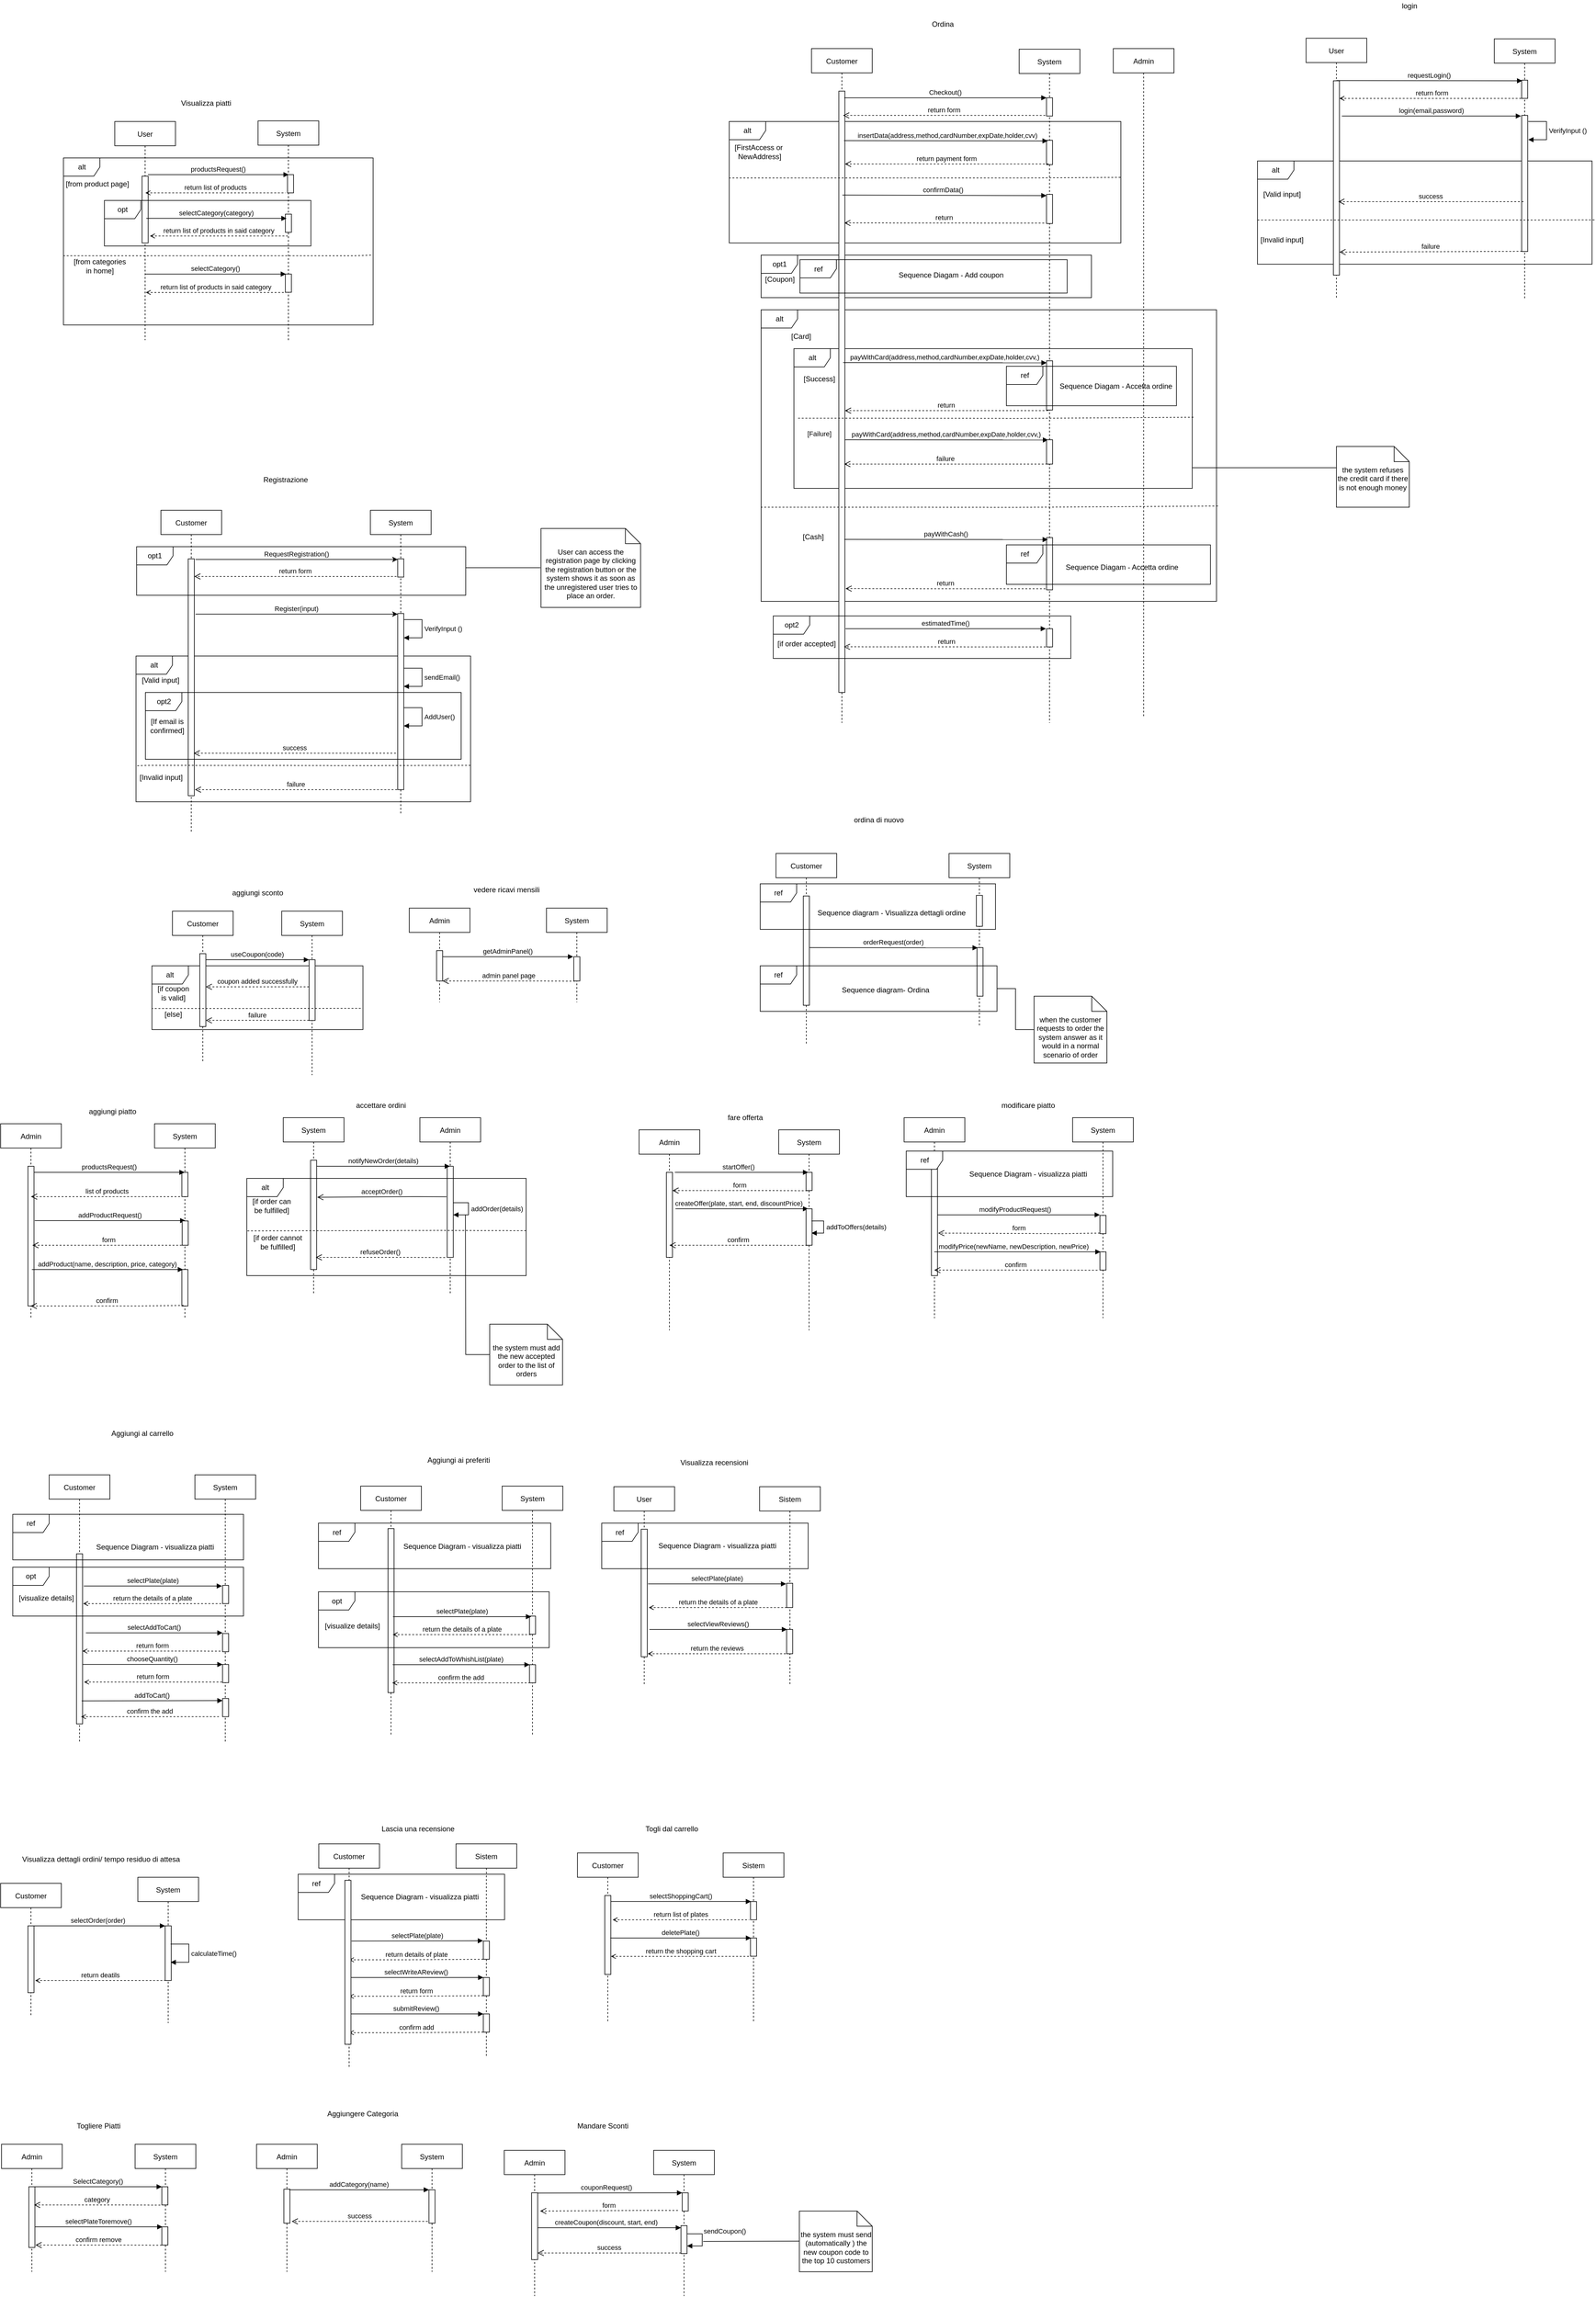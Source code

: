 <mxfile version="14.9.5" type="device"><diagram id="kgpKYQtTHZ0yAKxKKP6v" name="Page-1"><mxGraphModel dx="7030" dy="4283" grid="1" gridSize="10" guides="1" tooltips="1" connect="1" arrows="1" fold="1" page="1" pageScale="1" pageWidth="850" pageHeight="1100" math="0" shadow="0"><root><mxCell id="0"/><mxCell id="1" parent="0"/><mxCell id="lGRI_8l0_Cr1yLUo5nUg-19" value="alt" style="shape=umlFrame;whiteSpace=wrap;html=1;" parent="1" vertex="1"><mxGeometry x="-2780.75" y="-270" width="347.5" height="105" as="geometry"/></mxCell><mxCell id="PLF1JQw3gPuAEz9Lvwaz-267" value="alt" style="shape=umlFrame;whiteSpace=wrap;html=1;" parent="1" vertex="1"><mxGeometry x="-2807" y="-780" width="551" height="240" as="geometry"/></mxCell><mxCell id="PLF1JQw3gPuAEz9Lvwaz-302" value="alt" style="shape=umlFrame;whiteSpace=wrap;html=1;" parent="1" vertex="1"><mxGeometry x="-960" y="-1595" width="551" height="170" as="geometry"/></mxCell><mxCell id="PLF1JQw3gPuAEz9Lvwaz-269" value="alt" style="shape=umlFrame;whiteSpace=wrap;html=1;" parent="1" vertex="1"><mxGeometry x="-1777.5" y="-1350" width="750" height="480" as="geometry"/></mxCell><mxCell id="PLF1JQw3gPuAEz9Lvwaz-268" value="alt" style="shape=umlFrame;whiteSpace=wrap;html=1;" parent="1" vertex="1"><mxGeometry x="-1723.47" y="-1286" width="655.97" height="230" as="geometry"/></mxCell><mxCell id="PLF1JQw3gPuAEz9Lvwaz-270" value="alt" style="shape=umlFrame;whiteSpace=wrap;html=1;" parent="1" vertex="1"><mxGeometry x="-1830" y="-1660" width="645" height="200" as="geometry"/></mxCell><mxCell id="PLF1JQw3gPuAEz9Lvwaz-225" value="opt1" style="shape=umlFrame;whiteSpace=wrap;html=1;" parent="1" vertex="1"><mxGeometry x="-1777.5" y="-1440" width="544" height="70" as="geometry"/></mxCell><mxCell id="3nuBFxr9cyL0pnOWT2aG-1" value="Customer" style="shape=umlLifeline;perimeter=lifelinePerimeter;container=1;collapsible=0;recursiveResize=0;rounded=0;shadow=0;strokeWidth=1;" parent="1" vertex="1"><mxGeometry x="-2747" y="-360" width="100" height="250" as="geometry"/></mxCell><mxCell id="3nuBFxr9cyL0pnOWT2aG-2" value="" style="points=[];perimeter=orthogonalPerimeter;rounded=0;shadow=0;strokeWidth=1;" parent="3nuBFxr9cyL0pnOWT2aG-1" vertex="1"><mxGeometry x="45" y="70" width="10" height="120" as="geometry"/></mxCell><mxCell id="3nuBFxr9cyL0pnOWT2aG-5" value="System" style="shape=umlLifeline;perimeter=lifelinePerimeter;container=1;collapsible=0;recursiveResize=0;rounded=0;shadow=0;strokeWidth=1;" parent="1" vertex="1"><mxGeometry x="-2567" y="-360" width="100" height="270" as="geometry"/></mxCell><mxCell id="3nuBFxr9cyL0pnOWT2aG-6" value="" style="points=[];perimeter=orthogonalPerimeter;rounded=0;shadow=0;strokeWidth=1;" parent="3nuBFxr9cyL0pnOWT2aG-5" vertex="1"><mxGeometry x="45" y="80" width="10" height="100" as="geometry"/></mxCell><mxCell id="3nuBFxr9cyL0pnOWT2aG-8" value="useCoupon(code)" style="verticalAlign=bottom;endArrow=block;entryX=0;entryY=0;shadow=0;strokeWidth=1;" parent="1" source="3nuBFxr9cyL0pnOWT2aG-2" target="3nuBFxr9cyL0pnOWT2aG-6" edge="1"><mxGeometry relative="1" as="geometry"><mxPoint x="-2592" y="-280" as="sourcePoint"/></mxGeometry></mxCell><mxCell id="o2t0H7OhNvllddnuZKgc-3" value="aggiungi sconto" style="text;html=1;align=center;verticalAlign=middle;resizable=0;points=[];autosize=1;strokeColor=none;" parent="1" vertex="1"><mxGeometry x="-2657" y="-400" width="100" height="20" as="geometry"/></mxCell><mxCell id="o2t0H7OhNvllddnuZKgc-4" value="Admin" style="shape=umlLifeline;perimeter=lifelinePerimeter;container=1;collapsible=0;recursiveResize=0;rounded=0;shadow=0;strokeWidth=1;" parent="1" vertex="1"><mxGeometry x="-2357" y="-365" width="100" height="155" as="geometry"/></mxCell><mxCell id="o2t0H7OhNvllddnuZKgc-5" value="" style="points=[];perimeter=orthogonalPerimeter;rounded=0;shadow=0;strokeWidth=1;" parent="o2t0H7OhNvllddnuZKgc-4" vertex="1"><mxGeometry x="45" y="70" width="10" height="50" as="geometry"/></mxCell><mxCell id="o2t0H7OhNvllddnuZKgc-6" value="System" style="shape=umlLifeline;perimeter=lifelinePerimeter;container=1;collapsible=0;recursiveResize=0;rounded=0;shadow=0;strokeWidth=1;" parent="1" vertex="1"><mxGeometry x="-2131" y="-365" width="100" height="155" as="geometry"/></mxCell><mxCell id="o2t0H7OhNvllddnuZKgc-7" value="" style="points=[];perimeter=orthogonalPerimeter;rounded=0;shadow=0;strokeWidth=1;" parent="o2t0H7OhNvllddnuZKgc-6" vertex="1"><mxGeometry x="45" y="80" width="10" height="40" as="geometry"/></mxCell><mxCell id="o2t0H7OhNvllddnuZKgc-9" value="getAdminPanel()" style="verticalAlign=bottom;endArrow=block;shadow=0;strokeWidth=1;" parent="1" edge="1"><mxGeometry relative="1" as="geometry"><mxPoint x="-2302" y="-285" as="sourcePoint"/><mxPoint x="-2087" y="-285" as="targetPoint"/></mxGeometry></mxCell><mxCell id="o2t0H7OhNvllddnuZKgc-10" value="admin panel page" style="verticalAlign=bottom;endArrow=open;dashed=1;endSize=8;exitX=0.301;exitY=0.988;shadow=0;strokeWidth=1;exitDx=0;exitDy=0;exitPerimeter=0;" parent="1" edge="1"><mxGeometry relative="1" as="geometry"><mxPoint x="-2302" y="-245" as="targetPoint"/><mxPoint x="-2083.99" y="-244.72" as="sourcePoint"/><Array as="points"><mxPoint x="-2142" y="-245"/></Array></mxGeometry></mxCell><mxCell id="o2t0H7OhNvllddnuZKgc-14" value="vedere ricavi mensili" style="text;html=1;align=center;verticalAlign=middle;resizable=0;points=[];autosize=1;strokeColor=none;" parent="1" vertex="1"><mxGeometry x="-2257" y="-405" width="120" height="20" as="geometry"/></mxCell><mxCell id="o2t0H7OhNvllddnuZKgc-15" value="Admin" style="shape=umlLifeline;perimeter=lifelinePerimeter;container=1;collapsible=0;recursiveResize=0;rounded=0;shadow=0;strokeWidth=1;" parent="1" vertex="1"><mxGeometry x="-3030" y="-10" width="100" height="320" as="geometry"/></mxCell><mxCell id="o2t0H7OhNvllddnuZKgc-16" value="" style="points=[];perimeter=orthogonalPerimeter;rounded=0;shadow=0;strokeWidth=1;" parent="o2t0H7OhNvllddnuZKgc-15" vertex="1"><mxGeometry x="45" y="70" width="10" height="230" as="geometry"/></mxCell><mxCell id="o2t0H7OhNvllddnuZKgc-17" value="System" style="shape=umlLifeline;perimeter=lifelinePerimeter;container=1;collapsible=0;recursiveResize=0;rounded=0;shadow=0;strokeWidth=1;" parent="1" vertex="1"><mxGeometry x="-2776.5" y="-10" width="100" height="320" as="geometry"/></mxCell><mxCell id="o2t0H7OhNvllddnuZKgc-18" value="" style="points=[];perimeter=orthogonalPerimeter;rounded=0;shadow=0;strokeWidth=1;" parent="o2t0H7OhNvllddnuZKgc-17" vertex="1"><mxGeometry x="45" y="80" width="10" height="40" as="geometry"/></mxCell><mxCell id="o2t0H7OhNvllddnuZKgc-19" value="" style="points=[];perimeter=orthogonalPerimeter;rounded=0;shadow=0;strokeWidth=1;" parent="o2t0H7OhNvllddnuZKgc-17" vertex="1"><mxGeometry x="45" y="240" width="10" height="60" as="geometry"/></mxCell><mxCell id="o2t0H7OhNvllddnuZKgc-20" value="productsRequest()" style="verticalAlign=bottom;endArrow=block;shadow=0;strokeWidth=1;" parent="1" source="o2t0H7OhNvllddnuZKgc-16" target="o2t0H7OhNvllddnuZKgc-17" edge="1"><mxGeometry relative="1" as="geometry"><mxPoint x="-2968.5" y="70" as="sourcePoint"/><mxPoint x="-2732.5" y="75" as="targetPoint"/><Array as="points"><mxPoint x="-2868.5" y="70"/></Array></mxGeometry></mxCell><mxCell id="o2t0H7OhNvllddnuZKgc-21" value="list of products" style="verticalAlign=bottom;endArrow=open;dashed=1;endSize=8;exitX=0.3;exitY=1;shadow=0;strokeWidth=1;exitDx=0;exitDy=0;exitPerimeter=0;" parent="1" source="o2t0H7OhNvllddnuZKgc-18" target="o2t0H7OhNvllddnuZKgc-15" edge="1"><mxGeometry relative="1" as="geometry"><mxPoint x="-2951.5" y="110" as="targetPoint"/><mxPoint x="-2743.49" y="110.28" as="sourcePoint"/><Array as="points"><mxPoint x="-2801.5" y="110"/></Array></mxGeometry></mxCell><mxCell id="o2t0H7OhNvllddnuZKgc-22" value="addProduct(name, description, price, category)" style="verticalAlign=bottom;endArrow=block;shadow=0;strokeWidth=1;entryX=0.192;entryY=0;entryDx=0;entryDy=0;entryPerimeter=0;" parent="1" target="o2t0H7OhNvllddnuZKgc-19" edge="1"><mxGeometry relative="1" as="geometry"><mxPoint x="-2978.5" y="230" as="sourcePoint"/><mxPoint x="-2740.5" y="230" as="targetPoint"/></mxGeometry></mxCell><mxCell id="o2t0H7OhNvllddnuZKgc-24" value="confirm" style="verticalAlign=bottom;endArrow=open;dashed=1;endSize=8;exitX=0.283;exitY=0.985;shadow=0;strokeWidth=1;exitDx=0;exitDy=0;exitPerimeter=0;" parent="1" source="o2t0H7OhNvllddnuZKgc-19" edge="1"><mxGeometry relative="1" as="geometry"><mxPoint x="-2980.5" y="290" as="targetPoint"/><mxPoint x="-2743.49" y="290.28" as="sourcePoint"/><Array as="points"><mxPoint x="-2801.5" y="290"/></Array></mxGeometry></mxCell><mxCell id="o2t0H7OhNvllddnuZKgc-25" value="aggiungi piatto" style="text;html=1;align=center;verticalAlign=middle;resizable=0;points=[];autosize=1;strokeColor=none;" parent="1" vertex="1"><mxGeometry x="-2891.5" y="-40" width="90" height="20" as="geometry"/></mxCell><mxCell id="o2t0H7OhNvllddnuZKgc-26" value="Admin" style="shape=umlLifeline;perimeter=lifelinePerimeter;container=1;collapsible=0;recursiveResize=0;rounded=0;shadow=0;strokeWidth=1;" parent="1" vertex="1"><mxGeometry x="-2339.5" y="-20" width="100" height="290" as="geometry"/></mxCell><mxCell id="o2t0H7OhNvllddnuZKgc-27" value="" style="points=[];perimeter=orthogonalPerimeter;rounded=0;shadow=0;strokeWidth=1;" parent="o2t0H7OhNvllddnuZKgc-26" vertex="1"><mxGeometry x="45" y="80" width="10" height="150" as="geometry"/></mxCell><mxCell id="o2t0H7OhNvllddnuZKgc-28" value="System" style="shape=umlLifeline;perimeter=lifelinePerimeter;container=1;collapsible=0;recursiveResize=0;rounded=0;shadow=0;strokeWidth=1;" parent="1" vertex="1"><mxGeometry x="-2564.5" y="-20" width="100" height="290" as="geometry"/></mxCell><mxCell id="o2t0H7OhNvllddnuZKgc-29" value="" style="points=[];perimeter=orthogonalPerimeter;rounded=0;shadow=0;strokeWidth=1;" parent="o2t0H7OhNvllddnuZKgc-28" vertex="1"><mxGeometry x="45" y="70" width="10" height="180" as="geometry"/></mxCell><mxCell id="o2t0H7OhNvllddnuZKgc-31" value="notifyNewOrder(details)" style="verticalAlign=bottom;endArrow=block;shadow=0;strokeWidth=1;" parent="1" target="o2t0H7OhNvllddnuZKgc-26" edge="1"><mxGeometry relative="1" as="geometry"><mxPoint x="-2509.5" y="60" as="sourcePoint"/><mxPoint x="-2339.5" y="60" as="targetPoint"/></mxGeometry></mxCell><mxCell id="o2t0H7OhNvllddnuZKgc-47" value="" style="verticalAlign=bottom;endArrow=none;dashed=1;endSize=8;shadow=0;strokeWidth=1;endFill=0;entryX=-0.005;entryY=0.502;entryDx=0;entryDy=0;entryPerimeter=0;" parent="1" edge="1"><mxGeometry relative="1" as="geometry"><mxPoint x="-2626.575" y="166.388" as="targetPoint"/><mxPoint x="-2164.5" y="166" as="sourcePoint"/><Array as="points"><mxPoint x="-2226.29" y="165.87"/><mxPoint x="-2310" y="165.66"/></Array></mxGeometry></mxCell><mxCell id="o2t0H7OhNvllddnuZKgc-49" value="acceptOrder()" style="verticalAlign=bottom;endArrow=open;endSize=8;exitX=0.301;exitY=0.988;shadow=0;strokeWidth=1;exitDx=0;exitDy=0;exitPerimeter=0;entryX=1.1;entryY=0.339;entryDx=0;entryDy=0;entryPerimeter=0;" parent="1" target="o2t0H7OhNvllddnuZKgc-29" edge="1"><mxGeometry relative="1" as="geometry"><mxPoint x="-2504.5" y="110" as="targetPoint"/><mxPoint x="-2295.49" y="110.28" as="sourcePoint"/><Array as="points"><mxPoint x="-2353.5" y="110"/></Array></mxGeometry></mxCell><mxCell id="o2t0H7OhNvllddnuZKgc-50" value="refuseOrder()" style="verticalAlign=bottom;endArrow=open;dashed=1;endSize=8;exitX=0.301;exitY=0.988;shadow=0;strokeWidth=1;exitDx=0;exitDy=0;exitPerimeter=0;" parent="1" edge="1"><mxGeometry relative="1" as="geometry"><mxPoint x="-2511.01" y="210" as="targetPoint"/><mxPoint x="-2298" y="210.28" as="sourcePoint"/><Array as="points"><mxPoint x="-2356.01" y="210"/></Array></mxGeometry></mxCell><mxCell id="o2t0H7OhNvllddnuZKgc-51" value="[if order can &lt;br&gt;be fulfilled]" style="text;html=1;align=center;verticalAlign=middle;resizable=0;points=[];autosize=1;strokeColor=none;" parent="1" vertex="1"><mxGeometry x="-2624.5" y="110" width="80" height="30" as="geometry"/></mxCell><mxCell id="o2t0H7OhNvllddnuZKgc-55" value="addOrder(details)" style="edgeStyle=orthogonalEdgeStyle;html=1;align=left;spacingLeft=2;endArrow=block;rounded=0;entryX=1;entryY=0;fillColor=#f8cecc;" parent="1" edge="1"><mxGeometry relative="1" as="geometry"><mxPoint x="-2284.47" y="119.97" as="sourcePoint"/><Array as="points"><mxPoint x="-2259.47" y="119.97"/><mxPoint x="-2259.47" y="139.97"/></Array><mxPoint x="-2284.5" y="139.97" as="targetPoint"/></mxGeometry></mxCell><mxCell id="hp5bdBLdul__STMX-VrE-1" value="accettare ordini" style="text;html=1;align=center;verticalAlign=middle;resizable=0;points=[];autosize=1;strokeColor=none;" parent="1" vertex="1"><mxGeometry x="-2454.5" y="-50" width="100" height="20" as="geometry"/></mxCell><mxCell id="hp5bdBLdul__STMX-VrE-2" value="Admin" style="shape=umlLifeline;perimeter=lifelinePerimeter;container=1;collapsible=0;recursiveResize=0;rounded=0;shadow=0;strokeWidth=1;" parent="1" vertex="1"><mxGeometry x="-1978.5" width="100" height="330" as="geometry"/></mxCell><mxCell id="hp5bdBLdul__STMX-VrE-3" value="" style="points=[];perimeter=orthogonalPerimeter;rounded=0;shadow=0;strokeWidth=1;" parent="hp5bdBLdul__STMX-VrE-2" vertex="1"><mxGeometry x="45" y="70" width="10" height="140" as="geometry"/></mxCell><mxCell id="hp5bdBLdul__STMX-VrE-4" value="System" style="shape=umlLifeline;perimeter=lifelinePerimeter;container=1;collapsible=0;recursiveResize=0;rounded=0;shadow=0;strokeWidth=1;" parent="1" vertex="1"><mxGeometry x="-1748.5" width="100" height="330" as="geometry"/></mxCell><mxCell id="hp5bdBLdul__STMX-VrE-5" value="" style="points=[];perimeter=orthogonalPerimeter;rounded=0;shadow=0;strokeWidth=1;" parent="hp5bdBLdul__STMX-VrE-4" vertex="1"><mxGeometry x="45" y="70" width="10" height="30" as="geometry"/></mxCell><mxCell id="hp5bdBLdul__STMX-VrE-8" value="startOffer()" style="verticalAlign=bottom;endArrow=block;shadow=0;strokeWidth=1;" parent="1" edge="1"><mxGeometry x="-0.043" relative="1" as="geometry"><mxPoint x="-1919.5" y="70" as="sourcePoint"/><mxPoint x="-1700.0" y="70" as="targetPoint"/><mxPoint as="offset"/></mxGeometry></mxCell><mxCell id="hp5bdBLdul__STMX-VrE-9" value="form" style="verticalAlign=bottom;endArrow=open;dashed=1;endSize=8;exitX=0.301;exitY=0.988;shadow=0;strokeWidth=1;exitDx=0;exitDy=0;exitPerimeter=0;" parent="1" target="hp5bdBLdul__STMX-VrE-3" edge="1"><mxGeometry relative="1" as="geometry"><mxPoint x="-1919.5" y="100" as="targetPoint"/><mxPoint x="-1701.49" y="100.28" as="sourcePoint"/><Array as="points"><mxPoint x="-1759.5" y="100"/></Array></mxGeometry></mxCell><mxCell id="hp5bdBLdul__STMX-VrE-10" value="createOffer(plate, start, end, discountPrice)" style="verticalAlign=bottom;endArrow=block;shadow=0;strokeWidth=1;" parent="1" edge="1"><mxGeometry x="-0.043" relative="1" as="geometry"><mxPoint x="-1918.5" y="130" as="sourcePoint"/><mxPoint x="-1700.0" y="130" as="targetPoint"/><mxPoint as="offset"/></mxGeometry></mxCell><mxCell id="hp5bdBLdul__STMX-VrE-11" value="" style="points=[];perimeter=orthogonalPerimeter;rounded=0;shadow=0;strokeWidth=1;" parent="1" vertex="1"><mxGeometry x="-1703.5" y="130" width="10" height="60" as="geometry"/></mxCell><mxCell id="hp5bdBLdul__STMX-VrE-12" value="confirm" style="verticalAlign=bottom;endArrow=open;dashed=1;endSize=8;exitX=0.301;exitY=0.988;shadow=0;strokeWidth=1;exitDx=0;exitDy=0;exitPerimeter=0;entryX=0.5;entryY=0.857;entryDx=0;entryDy=0;entryPerimeter=0;" parent="1" target="hp5bdBLdul__STMX-VrE-3" edge="1"><mxGeometry relative="1" as="geometry"><mxPoint x="-1918.5" y="190" as="targetPoint"/><mxPoint x="-1701.49" y="190.28" as="sourcePoint"/><Array as="points"><mxPoint x="-1759.5" y="190"/></Array></mxGeometry></mxCell><mxCell id="hp5bdBLdul__STMX-VrE-13" value="addToOffers(details)" style="edgeStyle=orthogonalEdgeStyle;html=1;align=left;spacingLeft=2;endArrow=block;rounded=0;fillColor=#f8cecc;" parent="1" edge="1"><mxGeometry x="-0.0" relative="1" as="geometry"><mxPoint x="-1694.5" y="150" as="sourcePoint"/><Array as="points"><mxPoint x="-1674.5" y="150"/><mxPoint x="-1674.5" y="170"/></Array><mxPoint x="-1694.5" y="170" as="targetPoint"/><mxPoint as="offset"/></mxGeometry></mxCell><mxCell id="hp5bdBLdul__STMX-VrE-14" value="[if order cannot&lt;br&gt;be fulfilled]" style="text;html=1;align=center;verticalAlign=middle;resizable=0;points=[];autosize=1;strokeColor=none;" parent="1" vertex="1"><mxGeometry x="-2624.5" y="170" width="100" height="30" as="geometry"/></mxCell><mxCell id="hp5bdBLdul__STMX-VrE-15" value="Admin" style="shape=umlLifeline;perimeter=lifelinePerimeter;container=1;collapsible=0;recursiveResize=0;rounded=0;shadow=0;strokeWidth=1;" parent="1" vertex="1"><mxGeometry x="-1542" y="-20" width="100" height="330" as="geometry"/></mxCell><mxCell id="hp5bdBLdul__STMX-VrE-16" value="" style="points=[];perimeter=orthogonalPerimeter;rounded=0;shadow=0;strokeWidth=1;" parent="hp5bdBLdul__STMX-VrE-15" vertex="1"><mxGeometry x="45" y="70" width="10" height="190" as="geometry"/></mxCell><mxCell id="hp5bdBLdul__STMX-VrE-17" value="System" style="shape=umlLifeline;perimeter=lifelinePerimeter;container=1;collapsible=0;recursiveResize=0;rounded=0;shadow=0;strokeWidth=1;" parent="1" vertex="1"><mxGeometry x="-1264.5" y="-20" width="100" height="330" as="geometry"/></mxCell><mxCell id="hp5bdBLdul__STMX-VrE-18" value="" style="points=[];perimeter=orthogonalPerimeter;rounded=0;shadow=0;strokeWidth=1;" parent="hp5bdBLdul__STMX-VrE-17" vertex="1"><mxGeometry x="45" y="160.9" width="10" height="30" as="geometry"/></mxCell><mxCell id="hp5bdBLdul__STMX-VrE-24" value="" style="points=[];perimeter=orthogonalPerimeter;rounded=0;shadow=0;strokeWidth=1;" parent="hp5bdBLdul__STMX-VrE-17" vertex="1"><mxGeometry x="45" y="220.9" width="10" height="30" as="geometry"/></mxCell><mxCell id="hp5bdBLdul__STMX-VrE-19" value="ref" style="shape=umlFrame;whiteSpace=wrap;html=1;" parent="1" vertex="1"><mxGeometry x="-1538.5" y="35" width="340" height="75" as="geometry"/></mxCell><mxCell id="hp5bdBLdul__STMX-VrE-20" value="Sequence Diagram - visualizza piatti" style="text;html=1;align=center;verticalAlign=middle;resizable=0;points=[];autosize=1;strokeColor=none;" parent="1" vertex="1"><mxGeometry x="-1443.5" y="62.5" width="210" height="20" as="geometry"/></mxCell><mxCell id="hp5bdBLdul__STMX-VrE-21" value="modifyProductRequest()" style="verticalAlign=bottom;endArrow=block;shadow=0;strokeWidth=1;entryX=-0.008;entryY=-0.03;entryDx=0;entryDy=0;entryPerimeter=0;" parent="1" target="hp5bdBLdul__STMX-VrE-18" edge="1"><mxGeometry x="-0.043" relative="1" as="geometry"><mxPoint x="-1487" y="140.0" as="sourcePoint"/><mxPoint x="-1228.5" y="140.9" as="targetPoint"/><mxPoint as="offset"/></mxGeometry></mxCell><mxCell id="hp5bdBLdul__STMX-VrE-22" value="form" style="verticalAlign=bottom;endArrow=open;dashed=1;endSize=8;shadow=0;strokeWidth=1;exitX=-0.008;exitY=0.97;exitDx=0;exitDy=0;exitPerimeter=0;" parent="1" source="hp5bdBLdul__STMX-VrE-18" edge="1"><mxGeometry relative="1" as="geometry"><mxPoint x="-1486" y="170" as="targetPoint"/><mxPoint x="-1216.5" y="172.9" as="sourcePoint"/><Array as="points"><mxPoint x="-1281.51" y="170.9"/></Array></mxGeometry></mxCell><mxCell id="hp5bdBLdul__STMX-VrE-23" value="modifyPrice(newName, newDescription, newPrice)" style="verticalAlign=bottom;endArrow=block;shadow=0;strokeWidth=1;" parent="1" edge="1"><mxGeometry x="-0.043" relative="1" as="geometry"><mxPoint x="-1492.333" y="200.9" as="sourcePoint"/><mxPoint x="-1218.5" y="200.9" as="targetPoint"/><mxPoint as="offset"/></mxGeometry></mxCell><mxCell id="hp5bdBLdul__STMX-VrE-25" value="confirm" style="verticalAlign=bottom;endArrow=open;dashed=1;endSize=8;exitX=0.301;exitY=0.988;shadow=0;strokeWidth=1;exitDx=0;exitDy=0;exitPerimeter=0;" parent="1" edge="1"><mxGeometry relative="1" as="geometry"><mxPoint x="-1492.333" y="230.9" as="targetPoint"/><mxPoint x="-1223.5" y="231.18" as="sourcePoint"/><Array as="points"><mxPoint x="-1281.51" y="230.9"/></Array></mxGeometry></mxCell><mxCell id="hp5bdBLdul__STMX-VrE-27" value="fare offerta" style="text;html=1;align=center;verticalAlign=middle;resizable=0;points=[];autosize=1;strokeColor=none;" parent="1" vertex="1"><mxGeometry x="-1839.5" y="-30" width="70" height="20" as="geometry"/></mxCell><mxCell id="hp5bdBLdul__STMX-VrE-28" value="modificare piatto" style="text;html=1;align=center;verticalAlign=middle;resizable=0;points=[];autosize=1;strokeColor=none;" parent="1" vertex="1"><mxGeometry x="-1388.5" y="-50" width="100" height="20" as="geometry"/></mxCell><mxCell id="hp5bdBLdul__STMX-VrE-30" style="edgeStyle=orthogonalEdgeStyle;rounded=0;orthogonalLoop=1;jettySize=auto;html=1;endArrow=none;endFill=0;" parent="1" source="hp5bdBLdul__STMX-VrE-29" edge="1"><mxGeometry relative="1" as="geometry"><mxPoint x="-2264.5" y="140" as="targetPoint"/></mxGeometry></mxCell><mxCell id="hp5bdBLdul__STMX-VrE-29" value="the system must add the new accepted order to the list of orders" style="shape=note2;boundedLbl=1;whiteSpace=wrap;html=1;size=25;verticalAlign=top;align=center;" parent="1" vertex="1"><mxGeometry x="-2224.5" y="320" width="120" height="100" as="geometry"/></mxCell><mxCell id="PLF1JQw3gPuAEz9Lvwaz-2" value="coupon added successfully" style="verticalAlign=bottom;endArrow=open;dashed=1;endSize=8;shadow=0;strokeWidth=1;" parent="1" edge="1"><mxGeometry relative="1" as="geometry"><mxPoint x="-2692" y="-235.42" as="targetPoint"/><mxPoint x="-2522" y="-235.42" as="sourcePoint"/><Array as="points"><mxPoint x="-2532" y="-235.42"/></Array></mxGeometry></mxCell><mxCell id="o2t0H7OhNvllddnuZKgc-46" value="alt" style="shape=umlFrame;whiteSpace=wrap;html=1;" parent="1" vertex="1"><mxGeometry x="-2624.5" y="80" width="460" height="160" as="geometry"/></mxCell><mxCell id="PLF1JQw3gPuAEz9Lvwaz-121" value="User" style="shape=umlLifeline;perimeter=lifelinePerimeter;container=1;collapsible=0;recursiveResize=0;rounded=0;shadow=0;strokeWidth=1;" parent="1" vertex="1"><mxGeometry x="-2842" y="-1660" width="100" height="360" as="geometry"/></mxCell><mxCell id="PLF1JQw3gPuAEz9Lvwaz-122" value="" style="points=[];perimeter=orthogonalPerimeter;rounded=0;shadow=0;strokeWidth=1;" parent="PLF1JQw3gPuAEz9Lvwaz-121" vertex="1"><mxGeometry x="45" y="90" width="10" height="110" as="geometry"/></mxCell><mxCell id="PLF1JQw3gPuAEz9Lvwaz-123" value="System" style="shape=umlLifeline;perimeter=lifelinePerimeter;container=1;collapsible=0;recursiveResize=0;rounded=0;shadow=0;strokeWidth=1;" parent="1" vertex="1"><mxGeometry x="-2606" y="-1661" width="100" height="361" as="geometry"/></mxCell><mxCell id="PLF1JQw3gPuAEz9Lvwaz-124" value="" style="points=[];perimeter=orthogonalPerimeter;rounded=0;shadow=0;strokeWidth=1;" parent="PLF1JQw3gPuAEz9Lvwaz-123" vertex="1"><mxGeometry x="45" y="153.5" width="10" height="30" as="geometry"/></mxCell><mxCell id="PLF1JQw3gPuAEz9Lvwaz-126" value="selectCategory(category)" style="verticalAlign=bottom;endArrow=block;entryX=0.09;entryY=-0.003;shadow=0;strokeWidth=1;entryDx=0;entryDy=0;entryPerimeter=0;" parent="1" edge="1"><mxGeometry relative="1" as="geometry"><mxPoint x="-2790" y="-1500.5" as="sourcePoint"/><mxPoint x="-2559.1" y="-1500.5" as="targetPoint"/></mxGeometry></mxCell><mxCell id="PLF1JQw3gPuAEz9Lvwaz-127" value="return list of products in said category" style="verticalAlign=bottom;endArrow=none;dashed=1;endSize=8;shadow=0;strokeWidth=1;startArrow=open;startFill=0;endFill=0;" parent="1" edge="1"><mxGeometry relative="1" as="geometry"><mxPoint x="-2557" y="-1471.5" as="targetPoint"/><mxPoint x="-2784.0" y="-1471.5" as="sourcePoint"/></mxGeometry></mxCell><mxCell id="PLF1JQw3gPuAEz9Lvwaz-204" value="System" style="shape=umlLifeline;perimeter=lifelinePerimeter;container=1;collapsible=0;recursiveResize=0;rounded=0;shadow=0;strokeWidth=1;" parent="1" vertex="1"><mxGeometry x="-2421" y="-1020" width="100" height="500" as="geometry"/></mxCell><mxCell id="PLF1JQw3gPuAEz9Lvwaz-205" value="" style="points=[];perimeter=orthogonalPerimeter;rounded=0;shadow=0;strokeWidth=1;" parent="PLF1JQw3gPuAEz9Lvwaz-204" vertex="1"><mxGeometry x="45" y="170" width="10" height="290" as="geometry"/></mxCell><mxCell id="PLF1JQw3gPuAEz9Lvwaz-206" value="Customer" style="shape=umlLifeline;perimeter=lifelinePerimeter;container=1;collapsible=0;recursiveResize=0;rounded=0;shadow=0;strokeWidth=1;" parent="1" vertex="1"><mxGeometry x="-1694.5" y="-1780" width="100" height="1110" as="geometry"/></mxCell><mxCell id="PLF1JQw3gPuAEz9Lvwaz-207" value="" style="points=[];perimeter=orthogonalPerimeter;rounded=0;shadow=0;strokeWidth=1;" parent="PLF1JQw3gPuAEz9Lvwaz-206" vertex="1"><mxGeometry x="45" y="70" width="10" height="990" as="geometry"/></mxCell><mxCell id="PLF1JQw3gPuAEz9Lvwaz-208" value="System" style="shape=umlLifeline;perimeter=lifelinePerimeter;container=1;collapsible=0;recursiveResize=0;rounded=0;shadow=0;strokeWidth=1;" parent="1" vertex="1"><mxGeometry x="-1352.5" y="-1779" width="100" height="1109" as="geometry"/></mxCell><mxCell id="PLF1JQw3gPuAEz9Lvwaz-209" value="" style="points=[];perimeter=orthogonalPerimeter;rounded=0;shadow=0;strokeWidth=1;" parent="PLF1JQw3gPuAEz9Lvwaz-208" vertex="1"><mxGeometry x="45" y="80" width="10" height="30" as="geometry"/></mxCell><mxCell id="PLF1JQw3gPuAEz9Lvwaz-210" value="" style="points=[];perimeter=orthogonalPerimeter;rounded=0;shadow=0;strokeWidth=1;" parent="PLF1JQw3gPuAEz9Lvwaz-208" vertex="1"><mxGeometry x="45" y="150" width="10" height="40" as="geometry"/></mxCell><mxCell id="PLF1JQw3gPuAEz9Lvwaz-211" value="" style="points=[];perimeter=orthogonalPerimeter;rounded=0;shadow=0;strokeWidth=1;" parent="PLF1JQw3gPuAEz9Lvwaz-208" vertex="1"><mxGeometry x="45.06" y="513" width="10" height="81" as="geometry"/></mxCell><mxCell id="PLF1JQw3gPuAEz9Lvwaz-212" value="" style="points=[];perimeter=orthogonalPerimeter;rounded=0;shadow=0;strokeWidth=1;" parent="PLF1JQw3gPuAEz9Lvwaz-208" vertex="1"><mxGeometry x="45.06" y="954" width="10" height="30" as="geometry"/></mxCell><mxCell id="PLF1JQw3gPuAEz9Lvwaz-213" value="" style="points=[];perimeter=orthogonalPerimeter;rounded=0;shadow=0;strokeWidth=1;" parent="PLF1JQw3gPuAEz9Lvwaz-208" vertex="1"><mxGeometry x="45" y="239" width="10" height="48" as="geometry"/></mxCell><mxCell id="PLF1JQw3gPuAEz9Lvwaz-214" value="" style="points=[];perimeter=orthogonalPerimeter;rounded=0;shadow=0;strokeWidth=1;" parent="PLF1JQw3gPuAEz9Lvwaz-208" vertex="1"><mxGeometry x="45.06" y="804" width="10" height="86" as="geometry"/></mxCell><mxCell id="PLF1JQw3gPuAEz9Lvwaz-215" value="Checkout()" style="verticalAlign=bottom;endArrow=block;entryX=0;entryY=0;shadow=0;strokeWidth=1;" parent="1" edge="1"><mxGeometry relative="1" as="geometry"><mxPoint x="-1640.5" y="-1699" as="sourcePoint"/><mxPoint x="-1307.5" y="-1699" as="targetPoint"/></mxGeometry></mxCell><mxCell id="PLF1JQw3gPuAEz9Lvwaz-216" value="Admin" style="shape=umlLifeline;perimeter=lifelinePerimeter;container=1;collapsible=0;recursiveResize=0;rounded=0;shadow=0;strokeWidth=1;" parent="1" vertex="1"><mxGeometry x="-1197.5" y="-1780" width="100" height="1100" as="geometry"/></mxCell><mxCell id="PLF1JQw3gPuAEz9Lvwaz-217" value="return form" style="verticalAlign=bottom;endArrow=open;dashed=1;endSize=8;exitX=0;exitY=0.95;shadow=0;strokeWidth=1;" parent="1" edge="1"><mxGeometry relative="1" as="geometry"><mxPoint x="-1642.5" y="-1670" as="targetPoint"/><mxPoint x="-1309.5" y="-1670" as="sourcePoint"/></mxGeometry></mxCell><mxCell id="PLF1JQw3gPuAEz9Lvwaz-218" value="confirmData()" style="verticalAlign=bottom;endArrow=block;shadow=0;strokeWidth=1;exitX=0.89;exitY=0.679;exitDx=0;exitDy=0;exitPerimeter=0;" parent="1" edge="1"><mxGeometry x="-0.012" relative="1" as="geometry"><mxPoint x="-1643.6" y="-1538.87" as="sourcePoint"/><mxPoint x="-1307.5" y="-1538.0" as="targetPoint"/><mxPoint as="offset"/></mxGeometry></mxCell><mxCell id="PLF1JQw3gPuAEz9Lvwaz-219" value="return" style="verticalAlign=bottom;endArrow=open;dashed=1;endSize=8;shadow=0;strokeWidth=1;" parent="1" edge="1"><mxGeometry relative="1" as="geometry"><mxPoint x="-1639.44" y="-1184" as="targetPoint"/><mxPoint x="-1304.94" y="-1184" as="sourcePoint"/><Array as="points"><mxPoint x="-1359.44" y="-1184"/></Array></mxGeometry></mxCell><mxCell id="PLF1JQw3gPuAEz9Lvwaz-220" value="estimatedTime()" style="verticalAlign=bottom;endArrow=block;shadow=0;strokeWidth=1;" parent="1" edge="1"><mxGeometry relative="1" as="geometry"><mxPoint x="-1638.5" y="-825" as="sourcePoint"/><mxPoint x="-1308.44" y="-825" as="targetPoint"/></mxGeometry></mxCell><mxCell id="PLF1JQw3gPuAEz9Lvwaz-221" value="return" style="verticalAlign=bottom;endArrow=open;dashed=1;endSize=8;shadow=0;strokeWidth=1;entryX=1.129;entryY=0.957;entryDx=0;entryDy=0;entryPerimeter=0;" parent="1" edge="1"><mxGeometry relative="1" as="geometry"><mxPoint x="-1641.15" y="-795.21" as="targetPoint"/><mxPoint x="-1302.94" y="-795" as="sourcePoint"/><Array as="points"><mxPoint x="-1357.44" y="-795"/></Array></mxGeometry></mxCell><mxCell id="PLF1JQw3gPuAEz9Lvwaz-222" value="return payment form" style="verticalAlign=bottom;endArrow=open;dashed=1;endSize=8;exitX=0;exitY=0.95;shadow=0;strokeWidth=1;" parent="1" target="PLF1JQw3gPuAEz9Lvwaz-207" edge="1"><mxGeometry relative="1" as="geometry"><mxPoint x="-1637.5" y="-1589.11" as="targetPoint"/><mxPoint x="-1304.3" y="-1590" as="sourcePoint"/></mxGeometry></mxCell><mxCell id="PLF1JQw3gPuAEz9Lvwaz-223" value="return" style="verticalAlign=bottom;endArrow=open;dashed=1;endSize=8;shadow=0;strokeWidth=1;" parent="1" edge="1"><mxGeometry x="-0.002" relative="1" as="geometry"><mxPoint x="-1640.5" y="-1493.0" as="targetPoint"/><mxPoint x="-1311.33" y="-1492.76" as="sourcePoint"/><Array as="points"><mxPoint x="-1365.83" y="-1492.76"/></Array><mxPoint as="offset"/></mxGeometry></mxCell><mxCell id="PLF1JQw3gPuAEz9Lvwaz-224" value="payWithCard(address,method,cardNumber,expDate,holder,cvv,)" style="verticalAlign=bottom;endArrow=block;shadow=0;strokeWidth=1;exitX=0.986;exitY=0.893;exitDx=0;exitDy=0;exitPerimeter=0;" parent="1" edge="1"><mxGeometry relative="1" as="geometry"><mxPoint x="-1642.44" y="-1263" as="sourcePoint"/><mxPoint x="-1307.3" y="-1262.71" as="targetPoint"/><Array as="points"/></mxGeometry></mxCell><mxCell id="PLF1JQw3gPuAEz9Lvwaz-226" value="payWithCash()" style="verticalAlign=bottom;endArrow=block;shadow=0;strokeWidth=1;exitX=0.986;exitY=0.893;exitDx=0;exitDy=0;exitPerimeter=0;" parent="1" edge="1"><mxGeometry relative="1" as="geometry"><mxPoint x="-1640.44" y="-972" as="sourcePoint"/><mxPoint x="-1305.3" y="-971.71" as="targetPoint"/></mxGeometry></mxCell><mxCell id="PLF1JQw3gPuAEz9Lvwaz-227" value="return" style="verticalAlign=bottom;endArrow=open;dashed=1;endSize=8;shadow=0;strokeWidth=1;" parent="1" edge="1"><mxGeometry relative="1" as="geometry"><mxPoint x="-1638.44" y="-891" as="targetPoint"/><mxPoint x="-1309.23" y="-890.79" as="sourcePoint"/><Array as="points"><mxPoint x="-1363.73" y="-890.79"/><mxPoint x="-1503.73" y="-890.79"/></Array></mxGeometry></mxCell><mxCell id="PLF1JQw3gPuAEz9Lvwaz-228" value="insertData(address,method,cardNumber,expDate,holder,cvv)" style="verticalAlign=bottom;endArrow=block;shadow=0;strokeWidth=1;exitX=0.953;exitY=0.157;exitDx=0;exitDy=0;exitPerimeter=0;" parent="1" edge="1"><mxGeometry x="0.016" relative="1" as="geometry"><mxPoint x="-1640.97" y="-1628.51" as="sourcePoint"/><mxPoint x="-1305.5" y="-1628" as="targetPoint"/><Array as="points"/><mxPoint as="offset"/></mxGeometry></mxCell><mxCell id="PLF1JQw3gPuAEz9Lvwaz-230" value="[Cash]" style="text;html=1;align=center;verticalAlign=middle;resizable=0;points=[];autosize=1;strokeColor=none;" parent="1" vertex="1"><mxGeometry x="-1717.44" y="-986" width="50" height="20" as="geometry"/></mxCell><mxCell id="PLF1JQw3gPuAEz9Lvwaz-231" value="[Card]" style="text;html=1;align=center;verticalAlign=middle;resizable=0;points=[];autosize=1;strokeColor=none;" parent="1" vertex="1"><mxGeometry x="-1737.44" y="-1316" width="50" height="20" as="geometry"/></mxCell><mxCell id="PLF1JQw3gPuAEz9Lvwaz-232" value="Ordina&amp;nbsp;" style="text;html=1;align=center;verticalAlign=middle;resizable=0;points=[];autosize=1;strokeColor=none;" parent="1" vertex="1"><mxGeometry x="-1502.5" y="-1830" width="50" height="20" as="geometry"/></mxCell><mxCell id="PLF1JQw3gPuAEz9Lvwaz-233" value="Registrazione" style="text;html=1;align=center;verticalAlign=middle;resizable=0;points=[];autosize=1;strokeColor=none;" parent="1" vertex="1"><mxGeometry x="-2606" y="-1080" width="90" height="20" as="geometry"/></mxCell><mxCell id="PLF1JQw3gPuAEz9Lvwaz-234" value="" style="verticalAlign=bottom;endArrow=none;dashed=1;endSize=8;shadow=0;strokeWidth=1;endFill=0;exitX=1.003;exitY=0.673;exitDx=0;exitDy=0;exitPerimeter=0;entryX=0;entryY=0.677;entryDx=0;entryDy=0;entryPerimeter=0;" parent="1" source="PLF1JQw3gPuAEz9Lvwaz-269" target="PLF1JQw3gPuAEz9Lvwaz-269" edge="1"><mxGeometry relative="1" as="geometry"><mxPoint x="-1743.44" y="-1025" as="targetPoint"/><mxPoint x="-1117.44" y="-1026" as="sourcePoint"/><Array as="points"><mxPoint x="-1365.23" y="-1024.71"/><mxPoint x="-1448.94" y="-1024.92"/></Array></mxGeometry></mxCell><mxCell id="PLF1JQw3gPuAEz9Lvwaz-235" value="payWithCard(address,method,cardNumber,expDate,holder,cvv,)" style="verticalAlign=bottom;endArrow=block;shadow=0;strokeWidth=1;exitX=0.986;exitY=0.893;exitDx=0;exitDy=0;exitPerimeter=0;" parent="1" edge="1"><mxGeometry relative="1" as="geometry"><mxPoint x="-1640.01" y="-1136" as="sourcePoint"/><mxPoint x="-1304.87" y="-1135.71" as="targetPoint"/><Array as="points"/></mxGeometry></mxCell><mxCell id="PLF1JQw3gPuAEz9Lvwaz-236" value="failure" style="verticalAlign=bottom;endArrow=open;dashed=1;endSize=8;shadow=0;strokeWidth=1;" parent="1" edge="1"><mxGeometry relative="1" as="geometry"><mxPoint x="-1640.69" y="-1096" as="targetPoint"/><mxPoint x="-1306.19" y="-1096" as="sourcePoint"/><Array as="points"><mxPoint x="-1360.69" y="-1096"/></Array></mxGeometry></mxCell><mxCell id="PLF1JQw3gPuAEz9Lvwaz-237" value="" style="verticalAlign=bottom;endArrow=none;dashed=1;endSize=8;shadow=0;strokeWidth=1;entryX=-0.001;entryY=0.59;entryDx=0;entryDy=0;entryPerimeter=0;endFill=0;exitX=1.003;exitY=0.491;exitDx=0;exitDy=0;exitPerimeter=0;" parent="1" source="PLF1JQw3gPuAEz9Lvwaz-268" edge="1"><mxGeometry relative="1" as="geometry"><mxPoint x="-1718.44" y="-1171.54" as="targetPoint"/><mxPoint x="-1107.44" y="-1172" as="sourcePoint"/><Array as="points"><mxPoint x="-1354.13" y="-1171.13"/><mxPoint x="-1437.84" y="-1171.34"/></Array></mxGeometry></mxCell><mxCell id="PLF1JQw3gPuAEz9Lvwaz-238" value="&lt;span style=&quot;font-size: 11px ; background-color: rgb(255 , 255 , 255)&quot;&gt;[Failure]&lt;/span&gt;" style="text;html=1;align=center;verticalAlign=middle;resizable=0;points=[];autosize=1;strokeColor=none;" parent="1" vertex="1"><mxGeometry x="-1712.44" y="-1156" width="60" height="20" as="geometry"/></mxCell><mxCell id="PLF1JQw3gPuAEz9Lvwaz-239" value="[Success]" style="text;html=1;align=center;verticalAlign=middle;resizable=0;points=[];autosize=1;strokeColor=none;" parent="1" vertex="1"><mxGeometry x="-1717.44" y="-1246" width="70" height="20" as="geometry"/></mxCell><mxCell id="PLF1JQw3gPuAEz9Lvwaz-240" value="[FirstAccess or&lt;br&gt;&amp;nbsp;NewAddress]" style="text;html=1;align=center;verticalAlign=middle;resizable=0;points=[];autosize=1;strokeColor=none;" parent="1" vertex="1"><mxGeometry x="-1827.5" y="-1625" width="90" height="30" as="geometry"/></mxCell><mxCell id="PLF1JQw3gPuAEz9Lvwaz-241" value="[Coupon]" style="text;html=1;align=center;verticalAlign=middle;resizable=0;points=[];autosize=1;strokeColor=none;" parent="1" vertex="1"><mxGeometry x="-1777.5" y="-1410" width="60" height="20" as="geometry"/></mxCell><mxCell id="PLF1JQw3gPuAEz9Lvwaz-242" value="Customer" style="shape=umlLifeline;perimeter=lifelinePerimeter;container=1;collapsible=0;recursiveResize=0;rounded=0;shadow=0;strokeWidth=1;" parent="1" vertex="1"><mxGeometry x="-2766" y="-1020" width="100" height="530" as="geometry"/></mxCell><mxCell id="PLF1JQw3gPuAEz9Lvwaz-243" value="" style="points=[];perimeter=orthogonalPerimeter;rounded=0;shadow=0;strokeWidth=1;" parent="PLF1JQw3gPuAEz9Lvwaz-242" vertex="1"><mxGeometry x="45" y="80" width="10" height="390" as="geometry"/></mxCell><mxCell id="PLF1JQw3gPuAEz9Lvwaz-244" value="Register(input)" style="verticalAlign=bottom;endArrow=classic;entryX=0;entryY=0;shadow=0;strokeWidth=1;endFill=1;startArrow=none;startFill=0;" parent="1" edge="1"><mxGeometry relative="1" as="geometry"><mxPoint x="-2709" y="-849" as="sourcePoint"/><mxPoint x="-2376" y="-849" as="targetPoint"/></mxGeometry></mxCell><mxCell id="PLF1JQw3gPuAEz9Lvwaz-245" value="VerifyInput ()" style="edgeStyle=orthogonalEdgeStyle;html=1;align=left;spacingLeft=2;endArrow=block;rounded=0;" parent="1" target="PLF1JQw3gPuAEz9Lvwaz-205" edge="1"><mxGeometry relative="1" as="geometry"><mxPoint x="-2366" y="-840" as="sourcePoint"/><Array as="points"><mxPoint x="-2336" y="-840"/><mxPoint x="-2336" y="-810"/></Array><mxPoint x="-2361" y="-820" as="targetPoint"/></mxGeometry></mxCell><mxCell id="PLF1JQw3gPuAEz9Lvwaz-246" value="AddUser()" style="edgeStyle=orthogonalEdgeStyle;html=1;align=left;spacingLeft=2;endArrow=block;rounded=0;" parent="1" edge="1"><mxGeometry relative="1" as="geometry"><mxPoint x="-2366" y="-695" as="sourcePoint"/><Array as="points"><mxPoint x="-2336" y="-695"/><mxPoint x="-2336" y="-665"/></Array><mxPoint x="-2366" y="-665" as="targetPoint"/></mxGeometry></mxCell><mxCell id="PLF1JQw3gPuAEz9Lvwaz-247" value="success" style="verticalAlign=bottom;endArrow=open;dashed=1;endSize=8;exitX=0;exitY=0.95;shadow=0;strokeWidth=1;" parent="1" edge="1"><mxGeometry relative="1" as="geometry"><mxPoint x="-2712" y="-620" as="targetPoint"/><mxPoint x="-2379" y="-620" as="sourcePoint"/></mxGeometry></mxCell><mxCell id="PLF1JQw3gPuAEz9Lvwaz-248" value="" style="verticalAlign=bottom;endArrow=none;dashed=1;endSize=8;shadow=0;strokeWidth=1;endFill=0;entryX=0.001;entryY=0.753;entryDx=0;entryDy=0;entryPerimeter=0;" parent="1" target="PLF1JQw3gPuAEz9Lvwaz-267" edge="1"><mxGeometry relative="1" as="geometry"><mxPoint x="-2796" y="-600" as="targetPoint"/><mxPoint x="-2256" y="-600" as="sourcePoint"/><Array as="points"><mxPoint x="-2449.19" y="-599.59"/><mxPoint x="-2532.9" y="-599.8"/><mxPoint x="-2790" y="-600"/></Array></mxGeometry></mxCell><mxCell id="PLF1JQw3gPuAEz9Lvwaz-249" value="failure" style="verticalAlign=bottom;endArrow=open;dashed=1;endSize=8;exitX=0;exitY=0.95;shadow=0;strokeWidth=1;" parent="1" edge="1"><mxGeometry relative="1" as="geometry"><mxPoint x="-2710" y="-560.0" as="targetPoint"/><mxPoint x="-2377.0" y="-560.0" as="sourcePoint"/><Array as="points"><mxPoint x="-2544" y="-560"/></Array></mxGeometry></mxCell><mxCell id="PLF1JQw3gPuAEz9Lvwaz-250" value="[Valid input]" style="text;html=1;align=center;verticalAlign=middle;resizable=0;points=[];autosize=1;strokeColor=none;" parent="1" vertex="1"><mxGeometry x="-2807" y="-750" width="80" height="20" as="geometry"/></mxCell><mxCell id="PLF1JQw3gPuAEz9Lvwaz-251" value="[Invalid input]" style="text;html=1;align=center;verticalAlign=middle;resizable=0;points=[];autosize=1;strokeColor=none;" parent="1" vertex="1"><mxGeometry x="-2811" y="-590" width="90" height="20" as="geometry"/></mxCell><mxCell id="PLF1JQw3gPuAEz9Lvwaz-252" value="" style="points=[];perimeter=orthogonalPerimeter;rounded=0;shadow=0;strokeWidth=1;" parent="1" vertex="1"><mxGeometry x="-2376" y="-940" width="10" height="30" as="geometry"/></mxCell><mxCell id="PLF1JQw3gPuAEz9Lvwaz-253" value="RequestRegistration()" style="verticalAlign=bottom;endArrow=classic;entryX=0;entryY=0;shadow=0;strokeWidth=1;endFill=1;startArrow=none;startFill=0;" parent="1" edge="1"><mxGeometry relative="1" as="geometry"><mxPoint x="-2709" y="-939" as="sourcePoint"/><mxPoint x="-2376" y="-939" as="targetPoint"/></mxGeometry></mxCell><mxCell id="PLF1JQw3gPuAEz9Lvwaz-255" value="return form" style="verticalAlign=bottom;endArrow=open;dashed=1;endSize=8;exitX=0;exitY=0.95;shadow=0;strokeWidth=1;" parent="1" edge="1"><mxGeometry relative="1" as="geometry"><mxPoint x="-2711" y="-911" as="targetPoint"/><mxPoint x="-2378.0" y="-911.0" as="sourcePoint"/></mxGeometry></mxCell><mxCell id="PLF1JQw3gPuAEz9Lvwaz-256" value="User can access the registration page by clicking the registration button or the system shows it as soon as the unregistered user tries to place an order." style="shape=note2;boundedLbl=1;whiteSpace=wrap;html=1;size=25;verticalAlign=top;align=center;" parent="1" vertex="1"><mxGeometry x="-2140" y="-990" width="164" height="130" as="geometry"/></mxCell><mxCell id="PLF1JQw3gPuAEz9Lvwaz-257" value="" style="verticalAlign=bottom;endArrow=none;entryX=0;entryY=0;shadow=0;strokeWidth=1;endFill=0;startArrow=none;startFill=0;" parent="1" edge="1"><mxGeometry relative="1" as="geometry"><mxPoint x="-2264" y="-925.34" as="sourcePoint"/><mxPoint x="-2141" y="-925.34" as="targetPoint"/></mxGeometry></mxCell><mxCell id="PLF1JQw3gPuAEz9Lvwaz-258" value="ref" style="shape=umlFrame;whiteSpace=wrap;html=1;" parent="1" vertex="1"><mxGeometry x="-1713.5" y="-1432.5" width="440" height="55" as="geometry"/></mxCell><mxCell id="PLF1JQw3gPuAEz9Lvwaz-259" value="Sequence Diagam - Add coupon" style="text;html=1;strokeColor=none;fillColor=none;align=center;verticalAlign=middle;whiteSpace=wrap;rounded=0;" parent="1" vertex="1"><mxGeometry x="-1587.5" y="-1420" width="245" height="25" as="geometry"/></mxCell><mxCell id="PLF1JQw3gPuAEz9Lvwaz-260" value="" style="points=[];perimeter=orthogonalPerimeter;rounded=0;shadow=0;strokeWidth=1;" parent="1" vertex="1"><mxGeometry x="-1307.44" y="-1136" width="10" height="40" as="geometry"/></mxCell><mxCell id="PLF1JQw3gPuAEz9Lvwaz-261" value="ref" style="shape=umlFrame;whiteSpace=wrap;html=1;" parent="1" vertex="1"><mxGeometry x="-1373.5" y="-963" width="336" height="65" as="geometry"/></mxCell><mxCell id="PLF1JQw3gPuAEz9Lvwaz-262" value="Sequence Diagam - Accetta ordine" style="text;html=1;strokeColor=none;fillColor=none;align=center;verticalAlign=middle;whiteSpace=wrap;rounded=0;" parent="1" vertex="1"><mxGeometry x="-1303.5" y="-936" width="240" height="20" as="geometry"/></mxCell><mxCell id="PLF1JQw3gPuAEz9Lvwaz-263" value="ref" style="shape=umlFrame;whiteSpace=wrap;html=1;" parent="1" vertex="1"><mxGeometry x="-1373.5" y="-1257" width="280" height="65" as="geometry"/></mxCell><mxCell id="PLF1JQw3gPuAEz9Lvwaz-264" value="Sequence Diagam - Accetta ordine" style="text;html=1;strokeColor=none;fillColor=none;align=center;verticalAlign=middle;whiteSpace=wrap;rounded=0;" parent="1" vertex="1"><mxGeometry x="-1313.5" y="-1234.5" width="240" height="20" as="geometry"/></mxCell><mxCell id="PLF1JQw3gPuAEz9Lvwaz-266" value="[if order accepted]" style="text;html=1;align=center;verticalAlign=middle;resizable=0;points=[];autosize=1;strokeColor=none;" parent="1" vertex="1"><mxGeometry x="-1758.5" y="-810" width="110" height="20" as="geometry"/></mxCell><mxCell id="PLF1JQw3gPuAEz9Lvwaz-272" value="" style="verticalAlign=bottom;endArrow=none;dashed=1;endSize=8;exitX=0.999;exitY=0.495;shadow=0;strokeWidth=1;exitDx=0;exitDy=0;exitPerimeter=0;endFill=0;" parent="1" edge="1"><mxGeometry relative="1" as="geometry"><mxPoint x="-1830" y="-1567" as="targetPoint"/><mxPoint x="-1185.645" y="-1568" as="sourcePoint"/><Array as="points"><mxPoint x="-1347.5" y="-1567"/><mxPoint x="-1707.5" y="-1567"/></Array></mxGeometry></mxCell><mxCell id="PLF1JQw3gPuAEz9Lvwaz-274" style="edgeStyle=orthogonalEdgeStyle;rounded=0;orthogonalLoop=1;jettySize=auto;html=1;endArrow=none;endFill=0;entryX=1;entryY=0.852;entryDx=0;entryDy=0;entryPerimeter=0;exitX=0;exitY=0.5;exitDx=0;exitDy=0;exitPerimeter=0;" parent="1" source="PLF1JQw3gPuAEz9Lvwaz-275" target="PLF1JQw3gPuAEz9Lvwaz-268" edge="1"><mxGeometry relative="1" as="geometry"><mxPoint x="690" y="1390" as="targetPoint"/><mxPoint x="740" y="1550" as="sourcePoint"/><Array as="points"><mxPoint x="-795" y="-1075"/><mxPoint x="-795" y="-1090"/></Array></mxGeometry></mxCell><mxCell id="PLF1JQw3gPuAEz9Lvwaz-275" value="the system refuses the credit card if there is not enough money" style="shape=note2;boundedLbl=1;whiteSpace=wrap;html=1;size=25;verticalAlign=top;align=center;" parent="1" vertex="1"><mxGeometry x="-830" y="-1125" width="120" height="100" as="geometry"/></mxCell><mxCell id="PLF1JQw3gPuAEz9Lvwaz-265" value="opt2" style="shape=umlFrame;whiteSpace=wrap;html=1;" parent="1" vertex="1"><mxGeometry x="-1757.5" y="-846" width="490.06" height="70" as="geometry"/></mxCell><mxCell id="PLF1JQw3gPuAEz9Lvwaz-254" value="opt1" style="shape=umlFrame;whiteSpace=wrap;html=1;" parent="1" vertex="1"><mxGeometry x="-2806" y="-960" width="542" height="80" as="geometry"/></mxCell><mxCell id="PLF1JQw3gPuAEz9Lvwaz-277" value="Visualizza piatti" style="text;html=1;align=center;verticalAlign=middle;resizable=0;points=[];autosize=1;strokeColor=none;" parent="1" vertex="1"><mxGeometry x="-2742" y="-1700" width="100" height="20" as="geometry"/></mxCell><mxCell id="PLF1JQw3gPuAEz9Lvwaz-280" value="User" style="shape=umlLifeline;perimeter=lifelinePerimeter;container=1;collapsible=0;recursiveResize=0;rounded=0;shadow=0;strokeWidth=1;" parent="1" vertex="1"><mxGeometry x="-880" y="-1797" width="100" height="429" as="geometry"/></mxCell><mxCell id="PLF1JQw3gPuAEz9Lvwaz-281" value="" style="points=[];perimeter=orthogonalPerimeter;rounded=0;shadow=0;strokeWidth=1;" parent="PLF1JQw3gPuAEz9Lvwaz-280" vertex="1"><mxGeometry x="45" y="70" width="10" height="320" as="geometry"/></mxCell><mxCell id="PLF1JQw3gPuAEz9Lvwaz-282" value="System" style="shape=umlLifeline;perimeter=lifelinePerimeter;container=1;collapsible=0;recursiveResize=0;rounded=0;shadow=0;strokeWidth=1;" parent="1" vertex="1"><mxGeometry x="-570" y="-1796" width="100" height="428" as="geometry"/></mxCell><mxCell id="PLF1JQw3gPuAEz9Lvwaz-283" value="" style="points=[];perimeter=orthogonalPerimeter;rounded=0;shadow=0;strokeWidth=1;" parent="PLF1JQw3gPuAEz9Lvwaz-282" vertex="1"><mxGeometry x="45" y="68" width="10" height="30" as="geometry"/></mxCell><mxCell id="PLF1JQw3gPuAEz9Lvwaz-284" value="" style="points=[];perimeter=orthogonalPerimeter;rounded=0;shadow=0;strokeWidth=1;" parent="PLF1JQw3gPuAEz9Lvwaz-282" vertex="1"><mxGeometry x="45.06" y="126" width="10" height="224" as="geometry"/></mxCell><mxCell id="PLF1JQw3gPuAEz9Lvwaz-290" value="requestLogin()" style="verticalAlign=bottom;endArrow=block;shadow=0;strokeWidth=1;entryX=0.5;entryY=0.067;entryDx=0;entryDy=0;entryPerimeter=0;" parent="1" edge="1"><mxGeometry relative="1" as="geometry"><mxPoint x="-830" y="-1727.42" as="sourcePoint"/><mxPoint x="-524" y="-1726.99" as="targetPoint"/></mxGeometry></mxCell><mxCell id="PLF1JQw3gPuAEz9Lvwaz-291" value="return form" style="verticalAlign=bottom;endArrow=none;dashed=1;endSize=8;shadow=0;strokeWidth=1;exitX=1.033;exitY=0.212;exitDx=0;exitDy=0;exitPerimeter=0;startArrow=open;startFill=0;endFill=0;" parent="1" edge="1"><mxGeometry relative="1" as="geometry"><mxPoint x="-520" y="-1698" as="targetPoint"/><mxPoint x="-825.0" y="-1698" as="sourcePoint"/></mxGeometry></mxCell><mxCell id="PLF1JQw3gPuAEz9Lvwaz-292" value="login(email,password)" style="verticalAlign=bottom;endArrow=block;shadow=0;strokeWidth=1;" parent="1" edge="1"><mxGeometry relative="1" as="geometry"><mxPoint x="-821" y="-1669" as="sourcePoint"/><mxPoint x="-526" y="-1669" as="targetPoint"/></mxGeometry></mxCell><mxCell id="PLF1JQw3gPuAEz9Lvwaz-294" value="VerifyInput ()" style="edgeStyle=orthogonalEdgeStyle;html=1;align=left;spacingLeft=2;endArrow=block;rounded=0;" parent="1" edge="1"><mxGeometry relative="1" as="geometry"><mxPoint x="-514" y="-1660" as="sourcePoint"/><Array as="points"><mxPoint x="-484" y="-1660"/><mxPoint x="-484" y="-1630"/></Array><mxPoint x="-514" y="-1630" as="targetPoint"/></mxGeometry></mxCell><mxCell id="PLF1JQw3gPuAEz9Lvwaz-297" value="success" style="verticalAlign=bottom;endArrow=open;dashed=1;endSize=8;shadow=0;strokeWidth=1;exitX=0.494;exitY=0.634;exitDx=0;exitDy=0;exitPerimeter=0;" parent="1" edge="1"><mxGeometry relative="1" as="geometry"><mxPoint x="-827" y="-1528" as="targetPoint"/><mxPoint x="-522.0" y="-1527.984" as="sourcePoint"/></mxGeometry></mxCell><mxCell id="PLF1JQw3gPuAEz9Lvwaz-298" value="" style="verticalAlign=bottom;endArrow=none;dashed=1;endSize=8;shadow=0;strokeWidth=1;endFill=0;entryX=-0.002;entryY=0.572;entryDx=0;entryDy=0;entryPerimeter=0;" parent="1" target="PLF1JQw3gPuAEz9Lvwaz-302" edge="1"><mxGeometry relative="1" as="geometry"><mxPoint x="-961" y="-1500" as="targetPoint"/><mxPoint x="-405" y="-1498" as="sourcePoint"/><Array as="points"><mxPoint x="-598.19" y="-1497.59"/><mxPoint x="-681.9" y="-1497.8"/></Array></mxGeometry></mxCell><mxCell id="PLF1JQw3gPuAEz9Lvwaz-299" value="failure" style="verticalAlign=bottom;endArrow=open;dashed=1;endSize=8;exitX=0.165;exitY=0.99;shadow=0;strokeWidth=1;exitDx=0;exitDy=0;exitPerimeter=0;" parent="1" edge="1"><mxGeometry relative="1" as="geometry"><mxPoint x="-825" y="-1445" as="targetPoint"/><mxPoint x="-524.29" y="-1446.24" as="sourcePoint"/><Array as="points"><mxPoint x="-698" y="-1445.5"/></Array></mxGeometry></mxCell><mxCell id="PLF1JQw3gPuAEz9Lvwaz-300" value="[Valid input]" style="text;html=1;align=center;verticalAlign=middle;resizable=0;points=[];autosize=1;strokeColor=none;" parent="1" vertex="1"><mxGeometry x="-960" y="-1550" width="80" height="20" as="geometry"/></mxCell><mxCell id="PLF1JQw3gPuAEz9Lvwaz-301" value="[Invalid input]" style="text;html=1;align=center;verticalAlign=middle;resizable=0;points=[];autosize=1;strokeColor=none;" parent="1" vertex="1"><mxGeometry x="-965" y="-1475" width="90" height="20" as="geometry"/></mxCell><mxCell id="PLF1JQw3gPuAEz9Lvwaz-305" value="sendEmail()" style="edgeStyle=orthogonalEdgeStyle;html=1;align=left;spacingLeft=2;endArrow=block;rounded=0;" parent="1" edge="1"><mxGeometry relative="1" as="geometry"><mxPoint x="-2366.0" y="-760" as="sourcePoint"/><Array as="points"><mxPoint x="-2336" y="-760"/><mxPoint x="-2336" y="-730"/></Array><mxPoint x="-2366.0" y="-730" as="targetPoint"/></mxGeometry></mxCell><mxCell id="PLF1JQw3gPuAEz9Lvwaz-306" value="opt2" style="shape=umlFrame;whiteSpace=wrap;html=1;" parent="1" vertex="1"><mxGeometry x="-2791.5" y="-720" width="520" height="110" as="geometry"/></mxCell><mxCell id="PLF1JQw3gPuAEz9Lvwaz-307" value="&lt;div&gt;[If email is &lt;br&gt;&lt;/div&gt;&lt;div&gt;confirmed]&lt;/div&gt;" style="text;html=1;align=center;verticalAlign=middle;resizable=0;points=[];autosize=1;strokeColor=none;" parent="1" vertex="1"><mxGeometry x="-2791.5" y="-680" width="70" height="30" as="geometry"/></mxCell><mxCell id="mPyZcx-o2Fys3CwdhQoK-1" value="login" style="text;html=1;align=center;verticalAlign=middle;resizable=0;points=[];autosize=1;strokeColor=none;" parent="1" vertex="1"><mxGeometry x="-730" y="-1860" width="40" height="20" as="geometry"/></mxCell><mxCell id="mPyZcx-o2Fys3CwdhQoK-2" value="Customer" style="shape=umlLifeline;perimeter=lifelinePerimeter;container=1;collapsible=0;recursiveResize=0;rounded=0;shadow=0;strokeWidth=1;" parent="1" vertex="1"><mxGeometry x="-1753" y="-455" width="100" height="315" as="geometry"/></mxCell><mxCell id="mPyZcx-o2Fys3CwdhQoK-3" value="" style="points=[];perimeter=orthogonalPerimeter;rounded=0;shadow=0;strokeWidth=1;" parent="mPyZcx-o2Fys3CwdhQoK-2" vertex="1"><mxGeometry x="45" y="70" width="10" height="180" as="geometry"/></mxCell><mxCell id="mPyZcx-o2Fys3CwdhQoK-4" value="System" style="shape=umlLifeline;perimeter=lifelinePerimeter;container=1;collapsible=0;recursiveResize=0;rounded=0;shadow=0;strokeWidth=1;" parent="1" vertex="1"><mxGeometry x="-1468" y="-455" width="100" height="285" as="geometry"/></mxCell><mxCell id="mPyZcx-o2Fys3CwdhQoK-5" value="" style="points=[];perimeter=orthogonalPerimeter;rounded=0;shadow=0;strokeWidth=1;" parent="mPyZcx-o2Fys3CwdhQoK-4" vertex="1"><mxGeometry x="45" y="69" width="10" height="51" as="geometry"/></mxCell><mxCell id="mPyZcx-o2Fys3CwdhQoK-6" value="ordina di nuovo" style="text;html=1;align=center;verticalAlign=middle;resizable=0;points=[];autosize=1;strokeColor=none;" parent="1" vertex="1"><mxGeometry x="-1634" y="-520" width="100" height="20" as="geometry"/></mxCell><mxCell id="mPyZcx-o2Fys3CwdhQoK-10" value="Sequence diagram- Ordina" style="text;html=1;align=center;verticalAlign=middle;resizable=0;points=[];autosize=1;strokeColor=none;" parent="1" vertex="1"><mxGeometry x="-1653" y="-240" width="160" height="20" as="geometry"/></mxCell><mxCell id="mPyZcx-o2Fys3CwdhQoK-11" value="ref" style="shape=umlFrame;whiteSpace=wrap;html=1;" parent="1" vertex="1"><mxGeometry x="-1779" y="-405" width="387.5" height="75" as="geometry"/></mxCell><mxCell id="mPyZcx-o2Fys3CwdhQoK-12" value="Sequence diagram - Visualizza dettagli ordine" style="text;html=1;align=center;verticalAlign=middle;resizable=0;points=[];autosize=1;strokeColor=none;" parent="1" vertex="1"><mxGeometry x="-1693" y="-367.5" width="260" height="20" as="geometry"/></mxCell><mxCell id="mPyZcx-o2Fys3CwdhQoK-14" value="" style="points=[];perimeter=orthogonalPerimeter;rounded=0;shadow=0;strokeWidth=1;" parent="1" vertex="1"><mxGeometry x="-1422" y="-300" width="10" height="80" as="geometry"/></mxCell><mxCell id="mPyZcx-o2Fys3CwdhQoK-15" value="orderRequest(order)" style="verticalAlign=bottom;endArrow=block;shadow=0;strokeWidth=1;entryX=0.129;entryY=0.004;entryDx=0;entryDy=0;entryPerimeter=0;" parent="1" target="mPyZcx-o2Fys3CwdhQoK-14" edge="1"><mxGeometry relative="1" as="geometry"><mxPoint x="-1698" y="-300" as="sourcePoint"/><mxPoint x="-1429" y="-300" as="targetPoint"/></mxGeometry></mxCell><mxCell id="mPyZcx-o2Fys3CwdhQoK-19" style="edgeStyle=orthogonalEdgeStyle;rounded=0;orthogonalLoop=1;jettySize=auto;html=1;exitX=0;exitY=0.5;exitDx=0;exitDy=0;exitPerimeter=0;endArrow=none;endFill=0;" parent="1" source="mPyZcx-o2Fys3CwdhQoK-17" target="mPyZcx-o2Fys3CwdhQoK-9" edge="1"><mxGeometry relative="1" as="geometry"/></mxCell><mxCell id="mPyZcx-o2Fys3CwdhQoK-17" value="when the customer requests to order the system answer as it would in a normal scenario of order" style="shape=note2;boundedLbl=1;whiteSpace=wrap;html=1;size=25;verticalAlign=top;align=center;" parent="1" vertex="1"><mxGeometry x="-1328" y="-220" width="120" height="110" as="geometry"/></mxCell><mxCell id="mPyZcx-o2Fys3CwdhQoK-9" value="ref" style="shape=umlFrame;whiteSpace=wrap;html=1;" parent="1" vertex="1"><mxGeometry x="-1779" y="-270" width="390" height="75" as="geometry"/></mxCell><mxCell id="lGRI_8l0_Cr1yLUo5nUg-1" value="opt" style="shape=umlFrame;whiteSpace=wrap;html=1;" parent="1" vertex="1"><mxGeometry x="-2859" y="-1530" width="340" height="75" as="geometry"/></mxCell><mxCell id="lGRI_8l0_Cr1yLUo5nUg-3" value="productsRequest()" style="verticalAlign=bottom;endArrow=block;shadow=0;strokeWidth=1;" parent="1" edge="1"><mxGeometry relative="1" as="geometry"><mxPoint x="-2787.45" y="-1572.5" as="sourcePoint"/><mxPoint x="-2555.55" y="-1572.5" as="targetPoint"/></mxGeometry></mxCell><mxCell id="lGRI_8l0_Cr1yLUo5nUg-4" value="" style="points=[];perimeter=orthogonalPerimeter;rounded=0;shadow=0;strokeWidth=1;" parent="1" vertex="1"><mxGeometry x="-2557.5" y="-1572.5" width="10" height="30" as="geometry"/></mxCell><mxCell id="lGRI_8l0_Cr1yLUo5nUg-5" value="return list of products" style="verticalAlign=bottom;endArrow=none;dashed=1;endSize=8;shadow=0;strokeWidth=1;exitX=1.033;exitY=0.212;exitDx=0;exitDy=0;exitPerimeter=0;startArrow=open;startFill=0;endFill=0;entryX=0.086;entryY=1.01;entryDx=0;entryDy=0;entryPerimeter=0;" parent="1" edge="1"><mxGeometry relative="1" as="geometry"><mxPoint x="-2560.8" y="-1542.48" as="targetPoint"/><mxPoint x="-2791.5" y="-1542.5" as="sourcePoint"/></mxGeometry></mxCell><mxCell id="lGRI_8l0_Cr1yLUo5nUg-10" value="alt" style="shape=umlFrame;whiteSpace=wrap;html=1;" parent="1" vertex="1"><mxGeometry x="-2926.5" y="-1600" width="510" height="275" as="geometry"/></mxCell><mxCell id="lGRI_8l0_Cr1yLUo5nUg-13" value="" style="verticalAlign=bottom;endArrow=none;dashed=1;endSize=8;exitX=0.993;exitY=0.582;shadow=0;strokeWidth=1;exitDx=0;exitDy=0;exitPerimeter=0;endFill=0;" parent="1" source="lGRI_8l0_Cr1yLUo5nUg-10" edge="1"><mxGeometry relative="1" as="geometry"><mxPoint x="-2926.5" y="-1439" as="targetPoint"/><mxPoint x="-2282.145" y="-1440" as="sourcePoint"/><Array as="points"><mxPoint x="-2444" y="-1439"/><mxPoint x="-2804" y="-1439"/></Array></mxGeometry></mxCell><mxCell id="lGRI_8l0_Cr1yLUo5nUg-14" value="[from product page]" style="text;html=1;align=center;verticalAlign=middle;resizable=0;points=[];autosize=1;strokeColor=none;" parent="1" vertex="1"><mxGeometry x="-2931" y="-1567.5" width="120" height="20" as="geometry"/></mxCell><mxCell id="lGRI_8l0_Cr1yLUo5nUg-15" value="[from categories &lt;br&gt;in home]" style="text;html=1;align=center;verticalAlign=middle;resizable=0;points=[];autosize=1;strokeColor=none;" parent="1" vertex="1"><mxGeometry x="-2917" y="-1437.5" width="100" height="30" as="geometry"/></mxCell><mxCell id="lGRI_8l0_Cr1yLUo5nUg-16" value="" style="points=[];perimeter=orthogonalPerimeter;rounded=0;shadow=0;strokeWidth=1;" parent="1" vertex="1"><mxGeometry x="-2561.05" y="-1408.78" width="10" height="30" as="geometry"/></mxCell><mxCell id="lGRI_8l0_Cr1yLUo5nUg-17" value="selectCategory()" style="verticalAlign=bottom;endArrow=block;shadow=0;strokeWidth=1;" parent="1" edge="1"><mxGeometry relative="1" as="geometry"><mxPoint x="-2791.95" y="-1408.78" as="sourcePoint"/><mxPoint x="-2560.05" y="-1408.78" as="targetPoint"/></mxGeometry></mxCell><mxCell id="lGRI_8l0_Cr1yLUo5nUg-18" value="return list of products in said category" style="verticalAlign=bottom;endArrow=none;dashed=1;endSize=8;shadow=0;strokeWidth=1;exitX=1.033;exitY=0.212;exitDx=0;exitDy=0;exitPerimeter=0;startArrow=open;startFill=0;endFill=0;entryX=0.086;entryY=1.01;entryDx=0;entryDy=0;entryPerimeter=0;" parent="1" target="lGRI_8l0_Cr1yLUo5nUg-16" edge="1"><mxGeometry relative="1" as="geometry"><mxPoint x="-2441.22" y="-1378.78" as="targetPoint"/><mxPoint x="-2790.89" y="-1378.5" as="sourcePoint"/></mxGeometry></mxCell><mxCell id="lGRI_8l0_Cr1yLUo5nUg-20" value="" style="verticalAlign=bottom;endArrow=none;dashed=1;endSize=8;shadow=0;strokeWidth=1;endFill=0;" parent="1" edge="1"><mxGeometry relative="1" as="geometry"><mxPoint x="-2780.75" y="-199.72" as="targetPoint"/><mxPoint x="-2437" y="-200" as="sourcePoint"/><Array as="points"><mxPoint x="-2658.25" y="-199.72"/></Array></mxGeometry></mxCell><mxCell id="lGRI_8l0_Cr1yLUo5nUg-21" value="failure" style="verticalAlign=bottom;endArrow=open;dashed=1;endSize=8;shadow=0;strokeWidth=1;" parent="1" edge="1"><mxGeometry relative="1" as="geometry"><mxPoint x="-2692" y="-180.24" as="targetPoint"/><mxPoint x="-2522" y="-180.24" as="sourcePoint"/><Array as="points"><mxPoint x="-2532" y="-180.24"/></Array></mxGeometry></mxCell><mxCell id="lGRI_8l0_Cr1yLUo5nUg-22" value="[if coupon &lt;br&gt;is valid]" style="text;html=1;align=center;verticalAlign=middle;resizable=0;points=[];autosize=1;strokeColor=none;" parent="1" vertex="1"><mxGeometry x="-2780.75" y="-240" width="70" height="30" as="geometry"/></mxCell><mxCell id="lGRI_8l0_Cr1yLUo5nUg-23" value="[else]" style="text;html=1;align=center;verticalAlign=middle;resizable=0;points=[];autosize=1;strokeColor=none;" parent="1" vertex="1"><mxGeometry x="-2765.75" y="-200" width="40" height="20" as="geometry"/></mxCell><mxCell id="Zf4MlKiOXupVVzrtR_JN-1" value="addProductRequest()" style="verticalAlign=bottom;endArrow=block;shadow=0;strokeWidth=1;" parent="1" edge="1"><mxGeometry relative="1" as="geometry"><mxPoint x="-2973.75" y="149.5" as="sourcePoint"/><mxPoint x="-2725.75" y="149.5" as="targetPoint"/><Array as="points"><mxPoint x="-2867.25" y="149.5"/></Array></mxGeometry></mxCell><mxCell id="Zf4MlKiOXupVVzrtR_JN-2" value="form" style="verticalAlign=bottom;endArrow=open;dashed=1;endSize=8;exitX=0.3;exitY=1;shadow=0;strokeWidth=1;exitDx=0;exitDy=0;exitPerimeter=0;" parent="1" edge="1"><mxGeometry relative="1" as="geometry"><mxPoint x="-2977.75" y="190" as="targetPoint"/><mxPoint x="-2725.75" y="190" as="sourcePoint"/><Array as="points"><mxPoint x="-2798.75" y="190"/></Array></mxGeometry></mxCell><mxCell id="Zf4MlKiOXupVVzrtR_JN-3" value="" style="points=[];perimeter=orthogonalPerimeter;rounded=0;shadow=0;strokeWidth=1;" parent="1" vertex="1"><mxGeometry x="-2731" y="150" width="10" height="40" as="geometry"/></mxCell><mxCell id="0ATTimqN85yf6aVJ_FGA-1" value="Customer" style="shape=umlLifeline;perimeter=lifelinePerimeter;container=1;collapsible=0;recursiveResize=0;rounded=0;shadow=0;strokeWidth=1;" vertex="1" parent="1"><mxGeometry x="-2950" y="568" width="100" height="442" as="geometry"/></mxCell><mxCell id="0ATTimqN85yf6aVJ_FGA-2" value="" style="points=[];perimeter=orthogonalPerimeter;rounded=0;shadow=0;strokeWidth=1;" vertex="1" parent="0ATTimqN85yf6aVJ_FGA-1"><mxGeometry x="45" y="130" width="10" height="280" as="geometry"/></mxCell><mxCell id="0ATTimqN85yf6aVJ_FGA-3" value="System" style="shape=umlLifeline;perimeter=lifelinePerimeter;container=1;collapsible=0;recursiveResize=0;rounded=0;shadow=0;strokeWidth=1;" vertex="1" parent="1"><mxGeometry x="-2710" y="568" width="100" height="442" as="geometry"/></mxCell><mxCell id="0ATTimqN85yf6aVJ_FGA-4" value="selectPlate(plate)" style="verticalAlign=bottom;endArrow=block;shadow=0;strokeWidth=1;" edge="1" parent="0ATTimqN85yf6aVJ_FGA-3"><mxGeometry relative="1" as="geometry"><mxPoint x="-183" y="183.0" as="sourcePoint"/><mxPoint x="44.5" y="183.0" as="targetPoint"/></mxGeometry></mxCell><mxCell id="0ATTimqN85yf6aVJ_FGA-5" value="return the details of a plate" style="verticalAlign=bottom;endArrow=none;dashed=1;endSize=8;shadow=0;strokeWidth=1;startArrow=open;startFill=0;endFill=0;entryX=0.15;entryY=1;entryDx=0;entryDy=0;entryPerimeter=0;" edge="1" parent="0ATTimqN85yf6aVJ_FGA-3"><mxGeometry relative="1" as="geometry"><mxPoint x="44.5" y="212.0" as="targetPoint"/><mxPoint x="-184" y="212.0" as="sourcePoint"/><Array as="points"><mxPoint x="-99" y="212.0"/></Array></mxGeometry></mxCell><mxCell id="0ATTimqN85yf6aVJ_FGA-6" value="" style="points=[];perimeter=orthogonalPerimeter;rounded=0;shadow=0;strokeWidth=1;" vertex="1" parent="0ATTimqN85yf6aVJ_FGA-3"><mxGeometry x="45.5" y="182.0" width="10" height="30" as="geometry"/></mxCell><mxCell id="0ATTimqN85yf6aVJ_FGA-7" value="" style="points=[];perimeter=orthogonalPerimeter;rounded=0;shadow=0;strokeWidth=1;" vertex="1" parent="0ATTimqN85yf6aVJ_FGA-3"><mxGeometry x="45.5" y="261.17" width="10" height="30" as="geometry"/></mxCell><mxCell id="0ATTimqN85yf6aVJ_FGA-8" value="selectAddToCart()" style="verticalAlign=bottom;endArrow=block;shadow=0;strokeWidth=1;" edge="1" parent="0ATTimqN85yf6aVJ_FGA-3"><mxGeometry relative="1" as="geometry"><mxPoint x="-179.5" y="260.17" as="sourcePoint"/><mxPoint x="45.5" y="260.17" as="targetPoint"/></mxGeometry></mxCell><mxCell id="0ATTimqN85yf6aVJ_FGA-9" value="return form" style="verticalAlign=bottom;endArrow=none;dashed=1;endSize=8;shadow=0;strokeWidth=1;exitX=1.033;exitY=0.212;exitDx=0;exitDy=0;exitPerimeter=0;startArrow=open;startFill=0;endFill=0;entryX=0.086;entryY=1.01;entryDx=0;entryDy=0;entryPerimeter=0;" edge="1" parent="0ATTimqN85yf6aVJ_FGA-3"><mxGeometry relative="1" as="geometry"><mxPoint x="45.5" y="290.19" as="targetPoint"/><mxPoint x="-185.2" y="290.17" as="sourcePoint"/></mxGeometry></mxCell><mxCell id="0ATTimqN85yf6aVJ_FGA-10" value="" style="points=[];perimeter=orthogonalPerimeter;rounded=0;shadow=0;strokeWidth=1;" vertex="1" parent="0ATTimqN85yf6aVJ_FGA-3"><mxGeometry x="45.5" y="312.17" width="10" height="30" as="geometry"/></mxCell><mxCell id="0ATTimqN85yf6aVJ_FGA-11" value="chooseQuantity()" style="verticalAlign=bottom;endArrow=block;shadow=0;strokeWidth=1;" edge="1" parent="0ATTimqN85yf6aVJ_FGA-3"><mxGeometry relative="1" as="geometry"><mxPoint x="-185.5" y="312.17" as="sourcePoint"/><mxPoint x="45.5" y="312.17" as="targetPoint"/></mxGeometry></mxCell><mxCell id="0ATTimqN85yf6aVJ_FGA-12" value="return form" style="verticalAlign=bottom;endArrow=none;dashed=1;endSize=8;shadow=0;strokeWidth=1;startArrow=open;startFill=0;endFill=0;" edge="1" parent="0ATTimqN85yf6aVJ_FGA-3"><mxGeometry relative="1" as="geometry"><mxPoint x="44.5" y="341.17" as="targetPoint"/><mxPoint x="-182.5" y="341.17" as="sourcePoint"/></mxGeometry></mxCell><mxCell id="0ATTimqN85yf6aVJ_FGA-13" value="addToCart()" style="verticalAlign=bottom;endArrow=block;shadow=0;strokeWidth=1;entryX=0.2;entryY=0.048;entryDx=0;entryDy=0;entryPerimeter=0;" edge="1" parent="0ATTimqN85yf6aVJ_FGA-3"><mxGeometry relative="1" as="geometry"><mxPoint x="-186.5" y="372.15" as="sourcePoint"/><mxPoint x="45.5" y="371.67" as="targetPoint"/></mxGeometry></mxCell><mxCell id="0ATTimqN85yf6aVJ_FGA-14" value="" style="points=[];perimeter=orthogonalPerimeter;rounded=0;shadow=0;strokeWidth=1;" vertex="1" parent="0ATTimqN85yf6aVJ_FGA-3"><mxGeometry x="45.5" y="368.17" width="10" height="30" as="geometry"/></mxCell><mxCell id="0ATTimqN85yf6aVJ_FGA-15" value="confirm the add" style="verticalAlign=bottom;endArrow=none;dashed=1;endSize=8;shadow=0;strokeWidth=1;startArrow=open;startFill=0;endFill=0;" edge="1" parent="0ATTimqN85yf6aVJ_FGA-3"><mxGeometry relative="1" as="geometry"><mxPoint x="39.5" y="398.17" as="targetPoint"/><mxPoint x="-187.5" y="398.17" as="sourcePoint"/></mxGeometry></mxCell><mxCell id="0ATTimqN85yf6aVJ_FGA-16" value="Aggiungi al carrello" style="text;html=1;align=center;verticalAlign=middle;resizable=0;points=[];autosize=1;strokeColor=none;" vertex="1" parent="1"><mxGeometry x="-2857.5" y="490" width="120" height="20" as="geometry"/></mxCell><mxCell id="0ATTimqN85yf6aVJ_FGA-17" value="&amp;nbsp;" style="text;html=1;align=center;verticalAlign=middle;resizable=0;points=[];autosize=1;strokeColor=none;" vertex="1" parent="1"><mxGeometry x="-2958" y="943.5" width="20" height="20" as="geometry"/></mxCell><mxCell id="0ATTimqN85yf6aVJ_FGA-18" value="ref" style="shape=umlFrame;whiteSpace=wrap;html=1;" vertex="1" parent="1"><mxGeometry x="-3010" y="633" width="380" height="75" as="geometry"/></mxCell><mxCell id="0ATTimqN85yf6aVJ_FGA-19" value="Sequence Diagram - visualizza piatti" style="text;html=1;align=center;verticalAlign=middle;resizable=0;points=[];autosize=1;strokeColor=none;" vertex="1" parent="1"><mxGeometry x="-2881" y="676.5" width="210" height="20" as="geometry"/></mxCell><mxCell id="0ATTimqN85yf6aVJ_FGA-20" value="Customer" style="shape=umlLifeline;perimeter=lifelinePerimeter;container=1;collapsible=0;recursiveResize=0;rounded=0;shadow=0;strokeWidth=1;" vertex="1" parent="1"><mxGeometry x="-2437" y="586.5" width="100" height="409" as="geometry"/></mxCell><mxCell id="0ATTimqN85yf6aVJ_FGA-21" value="" style="points=[];perimeter=orthogonalPerimeter;rounded=0;shadow=0;strokeWidth=1;" vertex="1" parent="0ATTimqN85yf6aVJ_FGA-20"><mxGeometry x="45" y="70" width="10" height="270" as="geometry"/></mxCell><mxCell id="0ATTimqN85yf6aVJ_FGA-22" value="System" style="shape=umlLifeline;perimeter=lifelinePerimeter;container=1;collapsible=0;recursiveResize=0;rounded=0;shadow=0;strokeWidth=1;" vertex="1" parent="1"><mxGeometry x="-2204" y="586.5" width="100" height="412" as="geometry"/></mxCell><mxCell id="0ATTimqN85yf6aVJ_FGA-23" value="" style="points=[];perimeter=orthogonalPerimeter;rounded=0;shadow=0;strokeWidth=1;" vertex="1" parent="0ATTimqN85yf6aVJ_FGA-22"><mxGeometry x="45" y="214" width="10" height="30" as="geometry"/></mxCell><mxCell id="0ATTimqN85yf6aVJ_FGA-24" value="" style="points=[];perimeter=orthogonalPerimeter;rounded=0;shadow=0;strokeWidth=1;" vertex="1" parent="0ATTimqN85yf6aVJ_FGA-22"><mxGeometry x="45" y="294" width="10" height="30" as="geometry"/></mxCell><mxCell id="0ATTimqN85yf6aVJ_FGA-25" value="Aggiungi ai preferiti" style="text;html=1;align=center;verticalAlign=middle;resizable=0;points=[];autosize=1;strokeColor=none;" vertex="1" parent="1"><mxGeometry x="-2336" y="533.5" width="120" height="20" as="geometry"/></mxCell><mxCell id="0ATTimqN85yf6aVJ_FGA-26" value="Sequence Diagram - visualizza piatti" style="text;html=1;align=center;verticalAlign=middle;resizable=0;points=[];autosize=1;strokeColor=none;" vertex="1" parent="1"><mxGeometry x="-2375" y="676" width="210" height="20" as="geometry"/></mxCell><mxCell id="0ATTimqN85yf6aVJ_FGA-27" value="ref" style="shape=umlFrame;whiteSpace=wrap;html=1;" vertex="1" parent="1"><mxGeometry x="-2506.5" y="647.5" width="382.5" height="75" as="geometry"/></mxCell><mxCell id="0ATTimqN85yf6aVJ_FGA-28" value="selectPlate(plate)" style="verticalAlign=bottom;endArrow=block;shadow=0;strokeWidth=1;" edge="1" parent="1"><mxGeometry relative="1" as="geometry"><mxPoint x="-2383.75" y="801.5" as="sourcePoint"/><mxPoint x="-2156.25" y="801.5" as="targetPoint"/></mxGeometry></mxCell><mxCell id="0ATTimqN85yf6aVJ_FGA-29" value="return the details of a plate" style="verticalAlign=bottom;endArrow=none;dashed=1;endSize=8;shadow=0;strokeWidth=1;startArrow=open;startFill=0;endFill=0;entryX=0.15;entryY=1;entryDx=0;entryDy=0;entryPerimeter=0;" edge="1" parent="1"><mxGeometry relative="1" as="geometry"><mxPoint x="-2155.75" y="831" as="targetPoint"/><mxPoint x="-2384.25" y="831" as="sourcePoint"/><Array as="points"><mxPoint x="-2299.25" y="831"/></Array></mxGeometry></mxCell><mxCell id="0ATTimqN85yf6aVJ_FGA-30" value="selectAddToWhishList(plate)" style="verticalAlign=bottom;endArrow=block;entryX=0;entryY=0.033;shadow=0;strokeWidth=1;entryDx=0;entryDy=0;entryPerimeter=0;" edge="1" parent="1"><mxGeometry relative="1" as="geometry"><mxPoint x="-2384.25" y="880.5" as="sourcePoint"/><mxPoint x="-2158.75" y="880.504" as="targetPoint"/><Array as="points"><mxPoint x="-2179.75" y="880.59"/></Array></mxGeometry></mxCell><mxCell id="0ATTimqN85yf6aVJ_FGA-31" value="confirm the add" style="verticalAlign=bottom;endArrow=none;dashed=1;endSize=8;shadow=0;strokeWidth=1;startArrow=open;startFill=0;endFill=0;" edge="1" parent="1"><mxGeometry relative="1" as="geometry"><mxPoint x="-2158" y="910.5" as="targetPoint"/><mxPoint x="-2385" y="910.5" as="sourcePoint"/><Array as="points"><mxPoint x="-2268" y="910.5"/></Array></mxGeometry></mxCell><mxCell id="0ATTimqN85yf6aVJ_FGA-32" value="&lt;div&gt;[visualize details&lt;span&gt;]&lt;/span&gt;&lt;/div&gt;" style="text;html=1;align=center;verticalAlign=middle;resizable=0;points=[];autosize=1;strokeColor=none;" vertex="1" parent="1"><mxGeometry x="-2506" y="807" width="110" height="20" as="geometry"/></mxCell><mxCell id="0ATTimqN85yf6aVJ_FGA-33" value="User" style="shape=umlLifeline;perimeter=lifelinePerimeter;container=1;collapsible=0;recursiveResize=0;rounded=0;shadow=0;strokeWidth=1;" vertex="1" parent="1"><mxGeometry x="-2020" y="587.5" width="100" height="325" as="geometry"/></mxCell><mxCell id="0ATTimqN85yf6aVJ_FGA-34" value="" style="points=[];perimeter=orthogonalPerimeter;rounded=0;shadow=0;strokeWidth=1;" vertex="1" parent="0ATTimqN85yf6aVJ_FGA-33"><mxGeometry x="45" y="70" width="10" height="210" as="geometry"/></mxCell><mxCell id="0ATTimqN85yf6aVJ_FGA-35" value="Sistem" style="shape=umlLifeline;perimeter=lifelinePerimeter;container=1;collapsible=0;recursiveResize=0;rounded=0;shadow=0;strokeWidth=1;" vertex="1" parent="1"><mxGeometry x="-1780" y="587.5" width="100" height="325" as="geometry"/></mxCell><mxCell id="0ATTimqN85yf6aVJ_FGA-36" value="" style="points=[];perimeter=orthogonalPerimeter;rounded=0;shadow=0;strokeWidth=1;" vertex="1" parent="0ATTimqN85yf6aVJ_FGA-35"><mxGeometry x="44.5" y="159" width="10" height="40" as="geometry"/></mxCell><mxCell id="0ATTimqN85yf6aVJ_FGA-37" value="" style="points=[];perimeter=orthogonalPerimeter;rounded=0;shadow=0;strokeWidth=1;" vertex="1" parent="0ATTimqN85yf6aVJ_FGA-35"><mxGeometry x="44.5" y="235" width="10" height="40" as="geometry"/></mxCell><mxCell id="0ATTimqN85yf6aVJ_FGA-38" value="selectPlate(plate)" style="verticalAlign=bottom;endArrow=block;shadow=0;strokeWidth=1;" edge="1" parent="1"><mxGeometry relative="1" as="geometry"><mxPoint x="-1963.75" y="747.5" as="sourcePoint"/><mxPoint x="-1736.25" y="747.5" as="targetPoint"/></mxGeometry></mxCell><mxCell id="0ATTimqN85yf6aVJ_FGA-39" value="return the details of a plate" style="verticalAlign=bottom;endArrow=none;dashed=1;endSize=8;shadow=0;strokeWidth=1;startArrow=open;startFill=0;endFill=0;entryX=0.15;entryY=1;entryDx=0;entryDy=0;entryPerimeter=0;" edge="1" parent="1" target="0ATTimqN85yf6aVJ_FGA-36"><mxGeometry relative="1" as="geometry"><mxPoint x="-1747.5" y="786.5" as="targetPoint"/><mxPoint x="-1962.5" y="786.5" as="sourcePoint"/><Array as="points"><mxPoint x="-1877.5" y="786.5"/></Array></mxGeometry></mxCell><mxCell id="0ATTimqN85yf6aVJ_FGA-40" value="Visualizza recensioni" style="text;html=1;align=center;verticalAlign=middle;resizable=0;points=[];autosize=1;strokeColor=none;" vertex="1" parent="1"><mxGeometry x="-1920" y="537.5" width="130" height="20" as="geometry"/></mxCell><mxCell id="0ATTimqN85yf6aVJ_FGA-41" value="ref" style="shape=umlFrame;whiteSpace=wrap;html=1;" vertex="1" parent="1"><mxGeometry x="-2040" y="647.5" width="340" height="75" as="geometry"/></mxCell><mxCell id="0ATTimqN85yf6aVJ_FGA-42" value="Sequence Diagram - visualizza piatti" style="text;html=1;align=center;verticalAlign=middle;resizable=0;points=[];autosize=1;strokeColor=none;" vertex="1" parent="1"><mxGeometry x="-1955" y="675" width="210" height="20" as="geometry"/></mxCell><mxCell id="0ATTimqN85yf6aVJ_FGA-43" value="selectViewReviews()" style="verticalAlign=bottom;endArrow=block;shadow=0;strokeWidth=1;" edge="1" parent="1"><mxGeometry relative="1" as="geometry"><mxPoint x="-1961.5" y="822.5" as="sourcePoint"/><mxPoint x="-1734.75" y="822.5" as="targetPoint"/></mxGeometry></mxCell><mxCell id="0ATTimqN85yf6aVJ_FGA-44" value="return the reviews" style="verticalAlign=bottom;endArrow=none;dashed=1;endSize=8;shadow=0;strokeWidth=1;startArrow=open;startFill=0;endFill=0;entryX=0.15;entryY=1;entryDx=0;entryDy=0;entryPerimeter=0;" edge="1" parent="1"><mxGeometry relative="1" as="geometry"><mxPoint x="-1735.75" y="862.5" as="targetPoint"/><mxPoint x="-1964.25" y="862.5" as="sourcePoint"/><Array as="points"><mxPoint x="-1879.25" y="862.5"/></Array></mxGeometry></mxCell><mxCell id="0ATTimqN85yf6aVJ_FGA-45" value="Customer" style="shape=umlLifeline;perimeter=lifelinePerimeter;container=1;collapsible=0;recursiveResize=0;rounded=0;shadow=0;strokeWidth=1;" vertex="1" parent="1"><mxGeometry x="-3030" y="1240.5" width="100" height="220" as="geometry"/></mxCell><mxCell id="0ATTimqN85yf6aVJ_FGA-46" value="" style="points=[];perimeter=orthogonalPerimeter;rounded=0;shadow=0;strokeWidth=1;" vertex="1" parent="0ATTimqN85yf6aVJ_FGA-45"><mxGeometry x="45" y="70" width="10" height="110" as="geometry"/></mxCell><mxCell id="0ATTimqN85yf6aVJ_FGA-47" value="selectOrder(order)" style="verticalAlign=bottom;endArrow=block;entryX=0.09;entryY=-0.003;shadow=0;strokeWidth=1;entryDx=0;entryDy=0;entryPerimeter=0;" edge="1" parent="1"><mxGeometry relative="1" as="geometry"><mxPoint x="-2980" y="1310.5" as="sourcePoint"/><mxPoint x="-2759.1" y="1310.5" as="targetPoint"/></mxGeometry></mxCell><mxCell id="0ATTimqN85yf6aVJ_FGA-48" value="System" style="shape=umlLifeline;perimeter=lifelinePerimeter;container=1;collapsible=0;recursiveResize=0;rounded=0;shadow=0;strokeWidth=1;" vertex="1" parent="1"><mxGeometry x="-2804" y="1230.5" width="100" height="240" as="geometry"/></mxCell><mxCell id="0ATTimqN85yf6aVJ_FGA-49" value="" style="points=[];perimeter=orthogonalPerimeter;rounded=0;shadow=0;strokeWidth=1;" vertex="1" parent="0ATTimqN85yf6aVJ_FGA-48"><mxGeometry x="45" y="80" width="10" height="90" as="geometry"/></mxCell><mxCell id="0ATTimqN85yf6aVJ_FGA-50" value="return deatils" style="verticalAlign=bottom;endArrow=none;dashed=1;endSize=8;shadow=0;strokeWidth=1;startArrow=open;startFill=0;endFill=0;" edge="1" parent="1"><mxGeometry relative="1" as="geometry"><mxPoint x="-2758" y="1400.5" as="targetPoint"/><mxPoint x="-2973" y="1400.5" as="sourcePoint"/><Array as="points"><mxPoint x="-2920" y="1400.5"/><mxPoint x="-2888" y="1400.5"/><mxPoint x="-2830" y="1400.5"/></Array></mxGeometry></mxCell><mxCell id="0ATTimqN85yf6aVJ_FGA-51" value="calculateTime()" style="edgeStyle=orthogonalEdgeStyle;html=1;align=left;spacingLeft=2;endArrow=block;rounded=0;" edge="1" parent="1"><mxGeometry relative="1" as="geometry"><mxPoint x="-2750" y="1340.5" as="sourcePoint"/><Array as="points"><mxPoint x="-2720" y="1340.5"/><mxPoint x="-2720" y="1370.5"/></Array><mxPoint x="-2750" y="1370.5" as="targetPoint"/></mxGeometry></mxCell><mxCell id="0ATTimqN85yf6aVJ_FGA-52" value="Visualizza dettagli ordini/ tempo residuo di attesa" style="text;html=1;align=center;verticalAlign=middle;resizable=0;points=[];autosize=1;strokeColor=none;" vertex="1" parent="1"><mxGeometry x="-3005" y="1190.5" width="280" height="20" as="geometry"/></mxCell><mxCell id="0ATTimqN85yf6aVJ_FGA-53" value="Customer" style="shape=umlLifeline;perimeter=lifelinePerimeter;container=1;collapsible=0;recursiveResize=0;rounded=0;shadow=0;strokeWidth=1;" vertex="1" parent="1"><mxGeometry x="-2506" y="1175.5" width="100" height="370" as="geometry"/></mxCell><mxCell id="0ATTimqN85yf6aVJ_FGA-54" value="Sistem" style="shape=umlLifeline;perimeter=lifelinePerimeter;container=1;collapsible=0;recursiveResize=0;rounded=0;shadow=0;strokeWidth=1;" vertex="1" parent="1"><mxGeometry x="-2280" y="1175.5" width="100" height="350" as="geometry"/></mxCell><mxCell id="0ATTimqN85yf6aVJ_FGA-55" value="" style="points=[];perimeter=orthogonalPerimeter;rounded=0;shadow=0;strokeWidth=1;" vertex="1" parent="0ATTimqN85yf6aVJ_FGA-54"><mxGeometry x="45" y="160" width="10" height="30" as="geometry"/></mxCell><mxCell id="0ATTimqN85yf6aVJ_FGA-56" value="" style="points=[];perimeter=orthogonalPerimeter;rounded=0;shadow=0;strokeWidth=1;" vertex="1" parent="0ATTimqN85yf6aVJ_FGA-54"><mxGeometry x="45" y="220" width="10" height="30" as="geometry"/></mxCell><mxCell id="0ATTimqN85yf6aVJ_FGA-57" value="return details of plate" style="verticalAlign=bottom;endArrow=none;dashed=1;endSize=8;shadow=0;strokeWidth=1;startArrow=open;startFill=0;endFill=0;entryX=0.082;entryY=0.969;entryDx=0;entryDy=0;entryPerimeter=0;" edge="1" parent="1"><mxGeometry relative="1" as="geometry"><mxPoint x="-2233.0" y="1365.5" as="targetPoint"/><mxPoint x="-2456.32" y="1366.43" as="sourcePoint"/><Array as="points"><mxPoint x="-2371.32" y="1366.43"/></Array></mxGeometry></mxCell><mxCell id="0ATTimqN85yf6aVJ_FGA-58" value="selectWriteAReview()" style="verticalAlign=bottom;endArrow=block;entryX=0.09;entryY=-0.003;shadow=0;strokeWidth=1;entryDx=0;entryDy=0;entryPerimeter=0;" edge="1" parent="1"><mxGeometry relative="1" as="geometry"><mxPoint x="-2455.9" y="1395.5" as="sourcePoint"/><mxPoint x="-2235" y="1395.5" as="targetPoint"/></mxGeometry></mxCell><mxCell id="0ATTimqN85yf6aVJ_FGA-59" value="return form" style="verticalAlign=bottom;endArrow=none;dashed=1;endSize=8;shadow=0;strokeWidth=1;startArrow=open;startFill=0;endFill=0;entryX=0.082;entryY=0.969;entryDx=0;entryDy=0;entryPerimeter=0;" edge="1" parent="1"><mxGeometry relative="1" as="geometry"><mxPoint x="-2233.0" y="1425.5" as="targetPoint"/><mxPoint x="-2456.32" y="1426.43" as="sourcePoint"/><Array as="points"><mxPoint x="-2371.32" y="1426.43"/></Array></mxGeometry></mxCell><mxCell id="0ATTimqN85yf6aVJ_FGA-60" value="Lascia una recensione" style="text;html=1;align=center;verticalAlign=middle;resizable=0;points=[];autosize=1;strokeColor=none;" vertex="1" parent="1"><mxGeometry x="-2413" y="1140.5" width="140" height="20" as="geometry"/></mxCell><mxCell id="0ATTimqN85yf6aVJ_FGA-61" value="ref" style="shape=umlFrame;whiteSpace=wrap;html=1;" vertex="1" parent="1"><mxGeometry x="-2540" y="1225.5" width="340" height="75" as="geometry"/></mxCell><mxCell id="0ATTimqN85yf6aVJ_FGA-62" value="Sequence Diagram - visualizza piatti" style="text;html=1;align=center;verticalAlign=middle;resizable=0;points=[];autosize=1;strokeColor=none;" vertex="1" parent="1"><mxGeometry x="-2445" y="1253" width="210" height="20" as="geometry"/></mxCell><mxCell id="0ATTimqN85yf6aVJ_FGA-63" value="" style="points=[];perimeter=orthogonalPerimeter;rounded=0;shadow=0;strokeWidth=1;" vertex="1" parent="1"><mxGeometry x="-2235" y="1455.5" width="10" height="30" as="geometry"/></mxCell><mxCell id="0ATTimqN85yf6aVJ_FGA-64" value="submitReview()" style="verticalAlign=bottom;endArrow=block;entryX=0.09;entryY=-0.003;shadow=0;strokeWidth=1;entryDx=0;entryDy=0;entryPerimeter=0;" edge="1" parent="1"><mxGeometry relative="1" as="geometry"><mxPoint x="-2455.9" y="1455.5" as="sourcePoint"/><mxPoint x="-2235" y="1455.5" as="targetPoint"/></mxGeometry></mxCell><mxCell id="0ATTimqN85yf6aVJ_FGA-65" value="confirm add" style="verticalAlign=bottom;endArrow=none;dashed=1;endSize=8;shadow=0;strokeWidth=1;startArrow=open;startFill=0;endFill=0;entryX=0.082;entryY=0.969;entryDx=0;entryDy=0;entryPerimeter=0;" edge="1" parent="1"><mxGeometry relative="1" as="geometry"><mxPoint x="-2233" y="1485.5" as="targetPoint"/><mxPoint x="-2456.32" y="1486.43" as="sourcePoint"/><Array as="points"><mxPoint x="-2371.32" y="1486.43"/></Array></mxGeometry></mxCell><mxCell id="0ATTimqN85yf6aVJ_FGA-66" value="" style="points=[];perimeter=orthogonalPerimeter;rounded=0;shadow=0;strokeWidth=1;" vertex="1" parent="1"><mxGeometry x="-2463" y="1235.5" width="10" height="270" as="geometry"/></mxCell><mxCell id="0ATTimqN85yf6aVJ_FGA-67" value="selectPlate(plate)" style="verticalAlign=bottom;endArrow=block;shadow=0;strokeWidth=1;" edge="1" parent="1"><mxGeometry relative="1" as="geometry"><mxPoint x="-2452" y="1335.5" as="sourcePoint"/><mxPoint x="-2235.5" y="1335" as="targetPoint"/></mxGeometry></mxCell><mxCell id="0ATTimqN85yf6aVJ_FGA-68" value="Customer" style="shape=umlLifeline;perimeter=lifelinePerimeter;container=1;collapsible=0;recursiveResize=0;rounded=0;shadow=0;strokeWidth=1;" vertex="1" parent="1"><mxGeometry x="-2080" y="1190.5" width="100" height="280" as="geometry"/></mxCell><mxCell id="0ATTimqN85yf6aVJ_FGA-69" value="" style="points=[];perimeter=orthogonalPerimeter;rounded=0;shadow=0;strokeWidth=1;" vertex="1" parent="0ATTimqN85yf6aVJ_FGA-68"><mxGeometry x="45" y="70" width="10" height="130" as="geometry"/></mxCell><mxCell id="0ATTimqN85yf6aVJ_FGA-70" value="selectShoppingCart()" style="verticalAlign=bottom;endArrow=block;entryX=0.09;entryY=-0.003;shadow=0;strokeWidth=1;entryDx=0;entryDy=0;entryPerimeter=0;" edge="1" parent="1" source="0ATTimqN85yf6aVJ_FGA-69" target="0ATTimqN85yf6aVJ_FGA-72"><mxGeometry relative="1" as="geometry"><mxPoint x="-1925" y="1270.5" as="sourcePoint"/></mxGeometry></mxCell><mxCell id="0ATTimqN85yf6aVJ_FGA-71" value="Sistem" style="shape=umlLifeline;perimeter=lifelinePerimeter;container=1;collapsible=0;recursiveResize=0;rounded=0;shadow=0;strokeWidth=1;" vertex="1" parent="1"><mxGeometry x="-1840" y="1190.5" width="100" height="280" as="geometry"/></mxCell><mxCell id="0ATTimqN85yf6aVJ_FGA-72" value="" style="points=[];perimeter=orthogonalPerimeter;rounded=0;shadow=0;strokeWidth=1;" vertex="1" parent="0ATTimqN85yf6aVJ_FGA-71"><mxGeometry x="45" y="80" width="10" height="30" as="geometry"/></mxCell><mxCell id="0ATTimqN85yf6aVJ_FGA-73" value="return list of plates" style="verticalAlign=bottom;endArrow=none;dashed=1;endSize=8;shadow=0;strokeWidth=1;startArrow=open;startFill=0;endFill=0;" edge="1" parent="1"><mxGeometry relative="1" as="geometry"><mxPoint x="-1797" y="1300.5" as="targetPoint"/><mxPoint x="-2022" y="1300.5" as="sourcePoint"/></mxGeometry></mxCell><mxCell id="0ATTimqN85yf6aVJ_FGA-74" value="" style="points=[];perimeter=orthogonalPerimeter;rounded=0;shadow=0;strokeWidth=1;" vertex="1" parent="1"><mxGeometry x="-1795" y="1330.5" width="10" height="30" as="geometry"/></mxCell><mxCell id="0ATTimqN85yf6aVJ_FGA-75" value="deletePlate()" style="verticalAlign=bottom;endArrow=block;shadow=0;strokeWidth=1;" edge="1" parent="1"><mxGeometry relative="1" as="geometry"><mxPoint x="-2025.9" y="1330.5" as="sourcePoint"/><mxPoint x="-1794" y="1330.5" as="targetPoint"/></mxGeometry></mxCell><mxCell id="0ATTimqN85yf6aVJ_FGA-76" value="return the shopping cart" style="verticalAlign=bottom;endArrow=none;dashed=1;endSize=8;shadow=0;strokeWidth=1;exitX=1.033;exitY=0.212;exitDx=0;exitDy=0;exitPerimeter=0;startArrow=open;startFill=0;endFill=0;entryX=0.086;entryY=1.01;entryDx=0;entryDy=0;entryPerimeter=0;" edge="1" parent="1" target="0ATTimqN85yf6aVJ_FGA-74"><mxGeometry relative="1" as="geometry"><mxPoint x="-1675.17" y="1360.5" as="targetPoint"/><mxPoint x="-2024.84" y="1360.78" as="sourcePoint"/></mxGeometry></mxCell><mxCell id="0ATTimqN85yf6aVJ_FGA-77" value="Togli dal carrello" style="text;html=1;align=center;verticalAlign=middle;resizable=0;points=[];autosize=1;strokeColor=none;" vertex="1" parent="1"><mxGeometry x="-1980" y="1140.5" width="110" height="20" as="geometry"/></mxCell><mxCell id="0ATTimqN85yf6aVJ_FGA-78" value="&lt;div&gt;[visualize details&lt;span&gt;]&lt;/span&gt;&lt;/div&gt;" style="text;html=1;align=center;verticalAlign=middle;resizable=0;points=[];autosize=1;strokeColor=none;" vertex="1" parent="1"><mxGeometry x="-3010" y="760.5" width="110" height="20" as="geometry"/></mxCell><mxCell id="0ATTimqN85yf6aVJ_FGA-79" value="opt" style="shape=umlFrame;whiteSpace=wrap;html=1;" vertex="1" parent="1"><mxGeometry x="-3010" y="720" width="380" height="80.5" as="geometry"/></mxCell><mxCell id="0ATTimqN85yf6aVJ_FGA-80" value="opt" style="shape=umlFrame;whiteSpace=wrap;html=1;" vertex="1" parent="1"><mxGeometry x="-2506.5" y="760.5" width="380" height="92" as="geometry"/></mxCell><mxCell id="0ATTimqN85yf6aVJ_FGA-154" value="Admin" style="shape=umlLifeline;perimeter=lifelinePerimeter;container=1;collapsible=0;recursiveResize=0;rounded=0;shadow=0;strokeWidth=1;" vertex="1" parent="1"><mxGeometry x="-3028.5" y="1670" width="100" height="210" as="geometry"/></mxCell><mxCell id="0ATTimqN85yf6aVJ_FGA-155" value="" style="points=[];perimeter=orthogonalPerimeter;rounded=0;shadow=0;strokeWidth=1;" vertex="1" parent="0ATTimqN85yf6aVJ_FGA-154"><mxGeometry x="45" y="70" width="10" height="100" as="geometry"/></mxCell><mxCell id="0ATTimqN85yf6aVJ_FGA-156" value="System" style="shape=umlLifeline;perimeter=lifelinePerimeter;container=1;collapsible=0;recursiveResize=0;rounded=0;shadow=0;strokeWidth=1;" vertex="1" parent="1"><mxGeometry x="-2808.5" y="1670" width="100" height="210" as="geometry"/></mxCell><mxCell id="0ATTimqN85yf6aVJ_FGA-157" value="" style="points=[];perimeter=orthogonalPerimeter;rounded=0;shadow=0;strokeWidth=1;" vertex="1" parent="0ATTimqN85yf6aVJ_FGA-156"><mxGeometry x="44" y="136" width="10" height="30" as="geometry"/></mxCell><mxCell id="0ATTimqN85yf6aVJ_FGA-158" value="" style="points=[];perimeter=orthogonalPerimeter;rounded=0;shadow=0;strokeWidth=1;" vertex="1" parent="0ATTimqN85yf6aVJ_FGA-156"><mxGeometry x="44" y="70" width="10" height="30" as="geometry"/></mxCell><mxCell id="0ATTimqN85yf6aVJ_FGA-159" value="selectPlateToremove()" style="verticalAlign=bottom;endArrow=block;shadow=0;strokeWidth=1;" edge="1" parent="1"><mxGeometry relative="1" as="geometry"><mxPoint x="-2973.5" y="1806" as="sourcePoint"/><mxPoint x="-2763.5" y="1806" as="targetPoint"/></mxGeometry></mxCell><mxCell id="0ATTimqN85yf6aVJ_FGA-160" value="confirm remove" style="verticalAlign=bottom;endArrow=open;dashed=1;endSize=8;exitX=0.301;exitY=0.988;shadow=0;strokeWidth=1;exitDx=0;exitDy=0;exitPerimeter=0;" edge="1" parent="1"><mxGeometry relative="1" as="geometry"><mxPoint x="-2972.51" y="1836" as="targetPoint"/><mxPoint x="-2764.5" y="1836.28" as="sourcePoint"/><Array as="points"><mxPoint x="-2822.51" y="1836"/></Array></mxGeometry></mxCell><mxCell id="0ATTimqN85yf6aVJ_FGA-161" value="Togliere Piatti" style="text;html=1;align=center;verticalAlign=middle;resizable=0;points=[];autosize=1;strokeColor=none;" vertex="1" parent="1"><mxGeometry x="-2914.5" y="1630" width="90" height="20" as="geometry"/></mxCell><mxCell id="0ATTimqN85yf6aVJ_FGA-162" value="Admin" style="shape=umlLifeline;perimeter=lifelinePerimeter;container=1;collapsible=0;recursiveResize=0;rounded=0;shadow=0;strokeWidth=1;" vertex="1" parent="1"><mxGeometry x="-2608.5" y="1670" width="100" height="210" as="geometry"/></mxCell><mxCell id="0ATTimqN85yf6aVJ_FGA-163" value="" style="points=[];perimeter=orthogonalPerimeter;rounded=0;shadow=0;strokeWidth=1;" vertex="1" parent="0ATTimqN85yf6aVJ_FGA-162"><mxGeometry x="45" y="74" width="10" height="56" as="geometry"/></mxCell><mxCell id="0ATTimqN85yf6aVJ_FGA-164" value="System" style="shape=umlLifeline;perimeter=lifelinePerimeter;container=1;collapsible=0;recursiveResize=0;rounded=0;shadow=0;strokeWidth=1;" vertex="1" parent="1"><mxGeometry x="-2369.5" y="1670" width="100" height="210" as="geometry"/></mxCell><mxCell id="0ATTimqN85yf6aVJ_FGA-165" value="" style="points=[];perimeter=orthogonalPerimeter;rounded=0;shadow=0;strokeWidth=1;" vertex="1" parent="0ATTimqN85yf6aVJ_FGA-164"><mxGeometry x="44.95" y="75" width="10" height="55" as="geometry"/></mxCell><mxCell id="0ATTimqN85yf6aVJ_FGA-166" value="addCategory(name)" style="verticalAlign=bottom;endArrow=block;shadow=0;strokeWidth=1;entryX=-0.4;entryY=0;entryDx=0;entryDy=0;entryPerimeter=0;exitX=0.91;exitY=0.824;exitDx=0;exitDy=0;exitPerimeter=0;" edge="1" parent="1"><mxGeometry relative="1" as="geometry"><mxPoint x="-2554.45" y="1745" as="sourcePoint"/><mxPoint x="-2324.55" y="1745" as="targetPoint"/><Array as="points"><mxPoint x="-2348.55" y="1745"/></Array></mxGeometry></mxCell><mxCell id="0ATTimqN85yf6aVJ_FGA-167" value="success" style="verticalAlign=bottom;endArrow=open;dashed=1;endSize=8;shadow=0;strokeWidth=1;" edge="1" parent="1"><mxGeometry relative="1" as="geometry"><mxPoint x="-2550.55" y="1797" as="targetPoint"/><mxPoint x="-2326.55" y="1797" as="sourcePoint"/><Array as="points"><mxPoint x="-2390.55" y="1797"/></Array></mxGeometry></mxCell><mxCell id="0ATTimqN85yf6aVJ_FGA-168" value="Aggiungere Categoria" style="text;html=1;align=center;verticalAlign=middle;resizable=0;points=[];autosize=1;strokeColor=none;" vertex="1" parent="1"><mxGeometry x="-2499.5" y="1610" width="130" height="20" as="geometry"/></mxCell><mxCell id="0ATTimqN85yf6aVJ_FGA-169" value="Admin" style="shape=umlLifeline;perimeter=lifelinePerimeter;container=1;collapsible=0;recursiveResize=0;rounded=0;shadow=0;strokeWidth=1;" vertex="1" parent="1"><mxGeometry x="-2200.5" y="1680" width="100" height="240" as="geometry"/></mxCell><mxCell id="0ATTimqN85yf6aVJ_FGA-170" value="System" style="shape=umlLifeline;perimeter=lifelinePerimeter;container=1;collapsible=0;recursiveResize=0;rounded=0;shadow=0;strokeWidth=1;" vertex="1" parent="1"><mxGeometry x="-1954.5" y="1680" width="100" height="240" as="geometry"/></mxCell><mxCell id="0ATTimqN85yf6aVJ_FGA-171" value="couponRequest()" style="verticalAlign=bottom;endArrow=block;shadow=0;strokeWidth=1;entryX=0.5;entryY=0.057;entryDx=0;entryDy=0;entryPerimeter=0;" edge="1" parent="1"><mxGeometry x="-0.043" relative="1" as="geometry"><mxPoint x="-2146.5" y="1750.35" as="sourcePoint"/><mxPoint x="-1907.5" y="1749.998" as="targetPoint"/><mxPoint as="offset"/></mxGeometry></mxCell><mxCell id="0ATTimqN85yf6aVJ_FGA-172" value="" style="points=[];perimeter=orthogonalPerimeter;rounded=0;shadow=0;strokeWidth=1;" vertex="1" parent="1"><mxGeometry x="-1909.5" y="1804" width="10" height="46" as="geometry"/></mxCell><mxCell id="0ATTimqN85yf6aVJ_FGA-173" value="sendCoupon()" style="edgeStyle=orthogonalEdgeStyle;html=1;align=left;spacingLeft=2;endArrow=block;rounded=0;fillColor=#f8cecc;" edge="1" parent="1"><mxGeometry x="-0.333" y="5" relative="1" as="geometry"><mxPoint x="-1899.5" y="1817.5" as="sourcePoint"/><Array as="points"><mxPoint x="-1874.5" y="1817.5"/><mxPoint x="-1874.5" y="1837.5"/></Array><mxPoint x="-1899.5" y="1837.5" as="targetPoint"/><mxPoint as="offset"/></mxGeometry></mxCell><mxCell id="0ATTimqN85yf6aVJ_FGA-174" value="the system must send (automatically ) the new coupon code to the top 10 customers" style="shape=note2;boundedLbl=1;whiteSpace=wrap;html=1;size=25;verticalAlign=top;align=center;" vertex="1" parent="1"><mxGeometry x="-1714.5" y="1780" width="120" height="100" as="geometry"/></mxCell><mxCell id="0ATTimqN85yf6aVJ_FGA-175" value="" style="endArrow=none;html=1;endFill=0;entryX=-0.012;entryY=0.325;entryDx=0;entryDy=0;entryPerimeter=0;" edge="1" parent="1"><mxGeometry relative="1" as="geometry"><mxPoint x="-1873.06" y="1830" as="sourcePoint"/><mxPoint x="-1714.5" y="1829.5" as="targetPoint"/></mxGeometry></mxCell><mxCell id="0ATTimqN85yf6aVJ_FGA-176" value="Mandare Sconti&amp;nbsp;" style="text;html=1;align=center;verticalAlign=middle;resizable=0;points=[];autosize=1;strokeColor=none;" vertex="1" parent="1"><mxGeometry x="-2087.5" y="1630" width="100" height="20" as="geometry"/></mxCell><mxCell id="0ATTimqN85yf6aVJ_FGA-177" value="" style="points=[];perimeter=orthogonalPerimeter;rounded=0;shadow=0;strokeWidth=1;" vertex="1" parent="1"><mxGeometry x="-1907.5" y="1750" width="10" height="30" as="geometry"/></mxCell><mxCell id="0ATTimqN85yf6aVJ_FGA-178" value="" style="points=[];perimeter=orthogonalPerimeter;rounded=0;shadow=0;strokeWidth=1;" vertex="1" parent="1"><mxGeometry x="-2155.5" y="1750" width="10" height="110" as="geometry"/></mxCell><mxCell id="0ATTimqN85yf6aVJ_FGA-179" value="form" style="verticalAlign=bottom;endArrow=open;dashed=1;endSize=8;shadow=0;strokeWidth=1;" edge="1" parent="1"><mxGeometry relative="1" as="geometry"><mxPoint x="-2141.5" y="1780" as="targetPoint"/><mxPoint x="-1914.5" y="1779" as="sourcePoint"/><Array as="points"><mxPoint x="-1978.5" y="1779"/></Array></mxGeometry></mxCell><mxCell id="0ATTimqN85yf6aVJ_FGA-180" value="createCoupon(discount, start, end)" style="verticalAlign=bottom;endArrow=block;shadow=0;strokeWidth=1;entryX=0.5;entryY=0.057;entryDx=0;entryDy=0;entryPerimeter=0;" edge="1" parent="1" source="0ATTimqN85yf6aVJ_FGA-178"><mxGeometry x="-0.043" relative="1" as="geometry"><mxPoint x="-2131" y="1807" as="sourcePoint"/><mxPoint x="-1909.5" y="1807.498" as="targetPoint"/><mxPoint as="offset"/></mxGeometry></mxCell><mxCell id="0ATTimqN85yf6aVJ_FGA-181" value="success" style="verticalAlign=bottom;endArrow=open;dashed=1;endSize=8;shadow=0;strokeWidth=1;" edge="1" parent="1"><mxGeometry relative="1" as="geometry"><mxPoint x="-2145.5" y="1849" as="targetPoint"/><mxPoint x="-1909.5" y="1849" as="sourcePoint"/><Array as="points"><mxPoint x="-1985.5" y="1849"/></Array></mxGeometry></mxCell><mxCell id="0ATTimqN85yf6aVJ_FGA-352" value="SelectCategory()" style="verticalAlign=bottom;endArrow=block;shadow=0;strokeWidth=1;" edge="1" parent="1"><mxGeometry relative="1" as="geometry"><mxPoint x="-2974.5" y="1740" as="sourcePoint"/><mxPoint x="-2764.5" y="1740" as="targetPoint"/></mxGeometry></mxCell><mxCell id="0ATTimqN85yf6aVJ_FGA-353" value="category" style="verticalAlign=bottom;endArrow=open;dashed=1;endSize=8;exitX=0.301;exitY=0.988;shadow=0;strokeWidth=1;exitDx=0;exitDy=0;exitPerimeter=0;" edge="1" parent="1"><mxGeometry relative="1" as="geometry"><mxPoint x="-2975" y="1770" as="targetPoint"/><mxPoint x="-2766.99" y="1770.28" as="sourcePoint"/><Array as="points"><mxPoint x="-2825" y="1770"/></Array></mxGeometry></mxCell></root></mxGraphModel></diagram></mxfile>